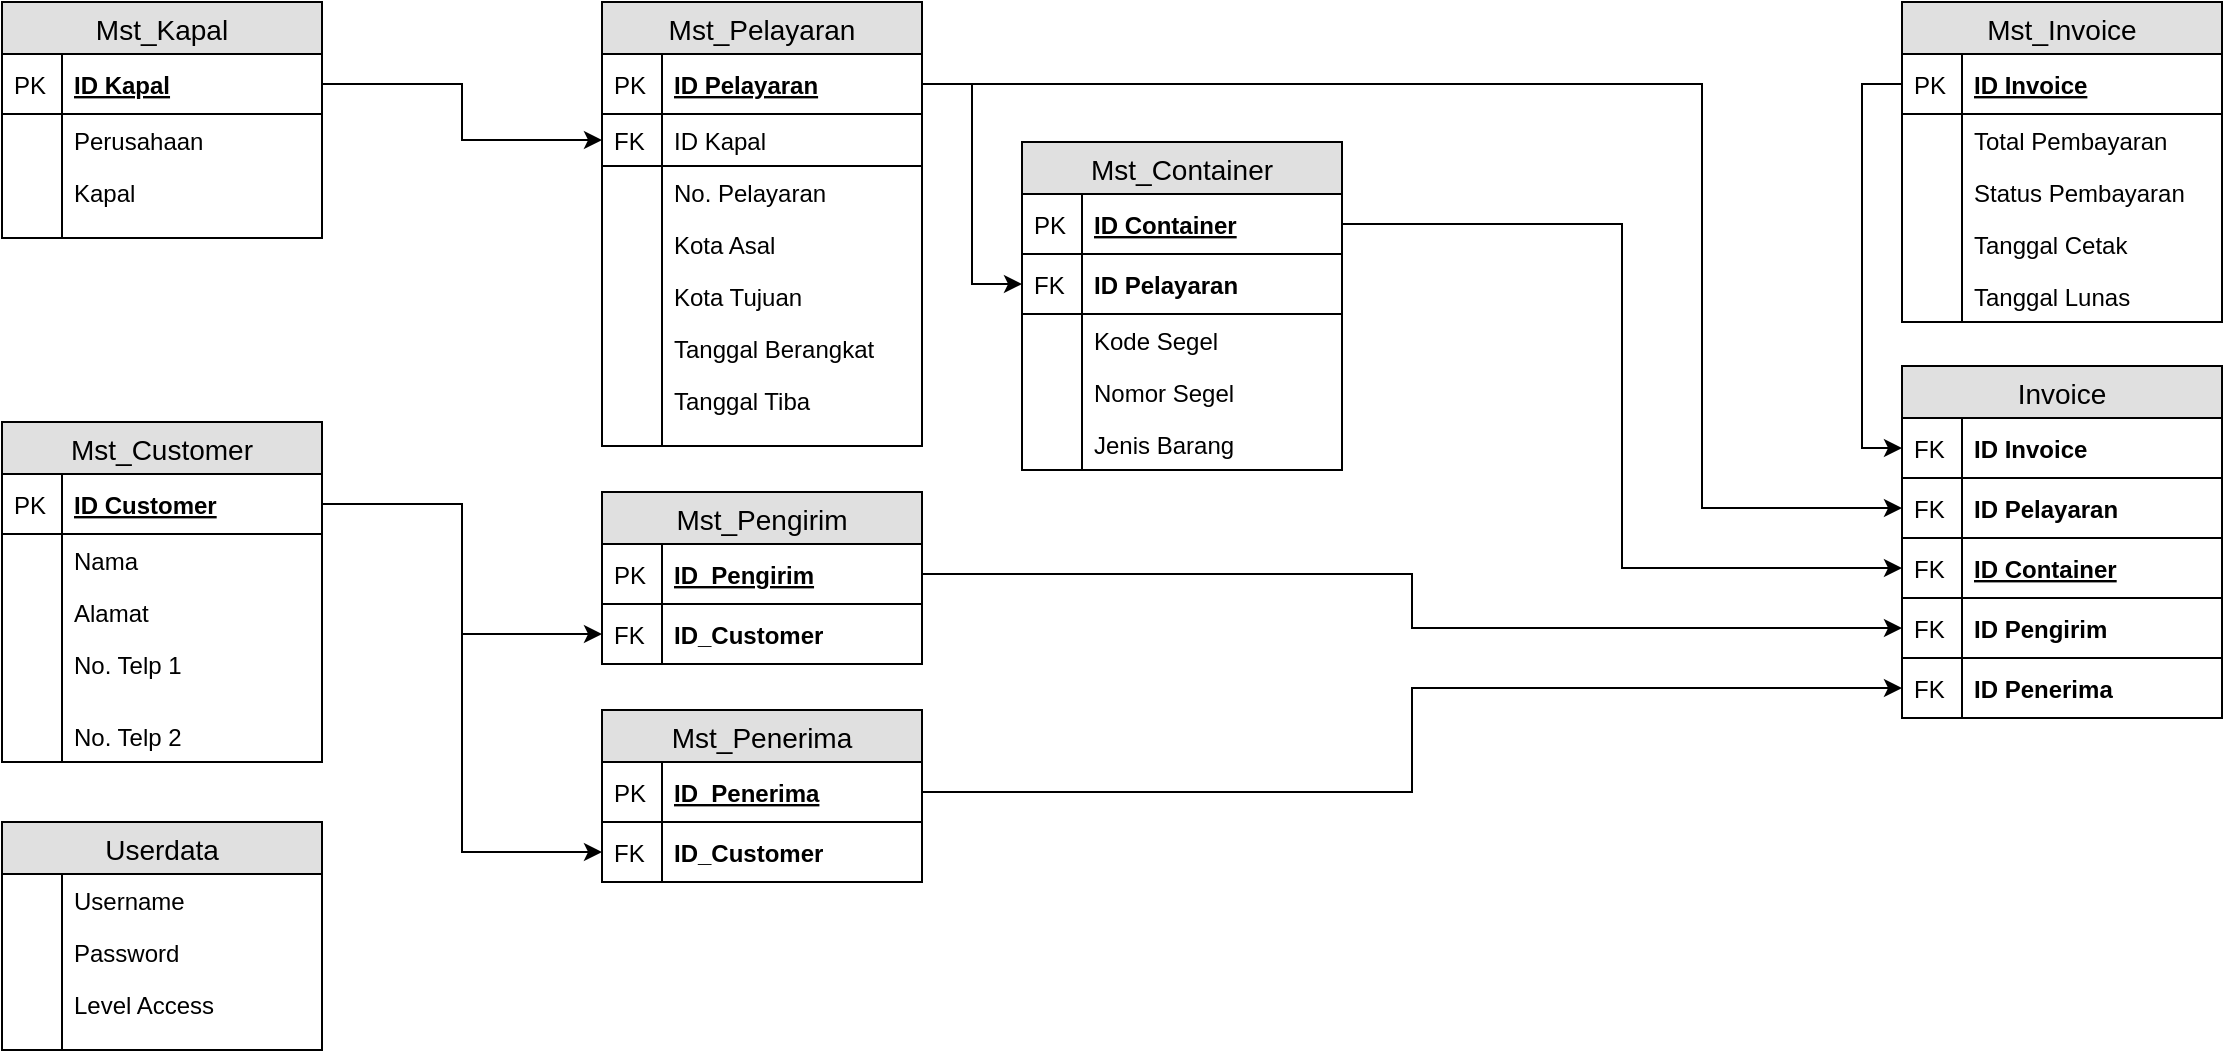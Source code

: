 <mxfile version="12.2.8" type="device" pages="2"><diagram id="IDwXAgTLV5yGZEiSCq6l" name="Diagram Relational (nama)"><mxGraphModel dx="922" dy="890" grid="1" gridSize="10" guides="1" tooltips="1" connect="1" arrows="1" fold="1" page="1" pageScale="1" pageWidth="1654" pageHeight="1169" math="0" shadow="0"><root><mxCell id="0"/><mxCell id="1" parent="0"/><mxCell id="fTR_hoN00f-f-0qfjZpU-16" value="Mst_Customer" style="swimlane;fontStyle=0;childLayout=stackLayout;horizontal=1;startSize=26;fillColor=#e0e0e0;horizontalStack=0;resizeParent=1;resizeParentMax=0;resizeLast=0;collapsible=1;marginBottom=0;swimlaneFillColor=#ffffff;align=center;fontSize=14;" parent="1" vertex="1"><mxGeometry x="290" y="350" width="160" height="170" as="geometry"/></mxCell><mxCell id="fTR_hoN00f-f-0qfjZpU-17" value="ID Customer" style="shape=partialRectangle;top=0;left=0;right=0;bottom=1;align=left;verticalAlign=middle;fillColor=none;spacingLeft=34;spacingRight=4;overflow=hidden;rotatable=0;points=[[0,0.5],[1,0.5]];portConstraint=eastwest;dropTarget=0;fontStyle=5;fontSize=12;" parent="fTR_hoN00f-f-0qfjZpU-16" vertex="1"><mxGeometry y="26" width="160" height="30" as="geometry"/></mxCell><mxCell id="fTR_hoN00f-f-0qfjZpU-18" value="PK" style="shape=partialRectangle;top=0;left=0;bottom=0;fillColor=none;align=left;verticalAlign=middle;spacingLeft=4;spacingRight=4;overflow=hidden;rotatable=0;points=[];portConstraint=eastwest;part=1;fontSize=12;" parent="fTR_hoN00f-f-0qfjZpU-17" vertex="1" connectable="0"><mxGeometry width="30" height="30" as="geometry"/></mxCell><mxCell id="fTR_hoN00f-f-0qfjZpU-21" value="Nama" style="shape=partialRectangle;top=0;left=0;right=0;bottom=0;align=left;verticalAlign=top;fillColor=none;spacingLeft=34;spacingRight=4;overflow=hidden;rotatable=0;points=[[0,0.5],[1,0.5]];portConstraint=eastwest;dropTarget=0;fontSize=12;" parent="fTR_hoN00f-f-0qfjZpU-16" vertex="1"><mxGeometry y="56" width="160" height="26" as="geometry"/></mxCell><mxCell id="fTR_hoN00f-f-0qfjZpU-22" value="" style="shape=partialRectangle;top=0;left=0;bottom=0;fillColor=none;align=left;verticalAlign=top;spacingLeft=4;spacingRight=4;overflow=hidden;rotatable=0;points=[];portConstraint=eastwest;part=1;fontSize=12;" parent="fTR_hoN00f-f-0qfjZpU-21" vertex="1" connectable="0"><mxGeometry width="30" height="26" as="geometry"/></mxCell><mxCell id="fTR_hoN00f-f-0qfjZpU-29" value="Alamat" style="shape=partialRectangle;top=0;left=0;right=0;bottom=0;align=left;verticalAlign=top;fillColor=none;spacingLeft=34;spacingRight=4;overflow=hidden;rotatable=0;points=[[0,0.5],[1,0.5]];portConstraint=eastwest;dropTarget=0;fontSize=12;" parent="fTR_hoN00f-f-0qfjZpU-16" vertex="1"><mxGeometry y="82" width="160" height="26" as="geometry"/></mxCell><mxCell id="fTR_hoN00f-f-0qfjZpU-30" value="" style="shape=partialRectangle;top=0;left=0;bottom=0;fillColor=none;align=left;verticalAlign=top;spacingLeft=4;spacingRight=4;overflow=hidden;rotatable=0;points=[];portConstraint=eastwest;part=1;fontSize=12;" parent="fTR_hoN00f-f-0qfjZpU-29" vertex="1" connectable="0"><mxGeometry width="30" height="26" as="geometry"/></mxCell><mxCell id="fTR_hoN00f-f-0qfjZpU-23" value="No. Telp 1" style="shape=partialRectangle;top=0;left=0;right=0;bottom=0;align=left;verticalAlign=top;fillColor=none;spacingLeft=34;spacingRight=4;overflow=hidden;rotatable=0;points=[[0,0.5],[1,0.5]];portConstraint=eastwest;dropTarget=0;fontSize=12;" parent="fTR_hoN00f-f-0qfjZpU-16" vertex="1"><mxGeometry y="108" width="160" height="26" as="geometry"/></mxCell><mxCell id="fTR_hoN00f-f-0qfjZpU-24" value="" style="shape=partialRectangle;top=0;left=0;bottom=0;fillColor=none;align=left;verticalAlign=top;spacingLeft=4;spacingRight=4;overflow=hidden;rotatable=0;points=[];portConstraint=eastwest;part=1;fontSize=12;" parent="fTR_hoN00f-f-0qfjZpU-23" vertex="1" connectable="0"><mxGeometry width="30" height="26" as="geometry"/></mxCell><mxCell id="fTR_hoN00f-f-0qfjZpU-25" value="" style="shape=partialRectangle;top=0;left=0;right=0;bottom=0;align=left;verticalAlign=top;fillColor=none;spacingLeft=34;spacingRight=4;overflow=hidden;rotatable=0;points=[[0,0.5],[1,0.5]];portConstraint=eastwest;dropTarget=0;fontSize=12;" parent="fTR_hoN00f-f-0qfjZpU-16" vertex="1"><mxGeometry y="134" width="160" height="10" as="geometry"/></mxCell><mxCell id="fTR_hoN00f-f-0qfjZpU-26" value="" style="shape=partialRectangle;top=0;left=0;bottom=0;fillColor=none;align=left;verticalAlign=top;spacingLeft=4;spacingRight=4;overflow=hidden;rotatable=0;points=[];portConstraint=eastwest;part=1;fontSize=12;" parent="fTR_hoN00f-f-0qfjZpU-25" vertex="1" connectable="0"><mxGeometry width="30" height="10" as="geometry"/></mxCell><mxCell id="fTR_hoN00f-f-0qfjZpU-81" value="No. Telp 2" style="shape=partialRectangle;top=0;left=0;right=0;bottom=0;align=left;verticalAlign=top;fillColor=none;spacingLeft=34;spacingRight=4;overflow=hidden;rotatable=0;points=[[0,0.5],[1,0.5]];portConstraint=eastwest;dropTarget=0;fontSize=12;" parent="fTR_hoN00f-f-0qfjZpU-16" vertex="1"><mxGeometry y="144" width="160" height="26" as="geometry"/></mxCell><mxCell id="fTR_hoN00f-f-0qfjZpU-82" value="" style="shape=partialRectangle;top=0;left=0;bottom=0;fillColor=none;align=left;verticalAlign=top;spacingLeft=4;spacingRight=4;overflow=hidden;rotatable=0;points=[];portConstraint=eastwest;part=1;fontSize=12;" parent="fTR_hoN00f-f-0qfjZpU-81" vertex="1" connectable="0"><mxGeometry width="30" height="26" as="geometry"/></mxCell><mxCell id="fTR_hoN00f-f-0qfjZpU-31" value="Mst_Kapal" style="swimlane;fontStyle=0;childLayout=stackLayout;horizontal=1;startSize=26;fillColor=#e0e0e0;horizontalStack=0;resizeParent=1;resizeParentMax=0;resizeLast=0;collapsible=1;marginBottom=0;swimlaneFillColor=#ffffff;align=center;fontSize=14;" parent="1" vertex="1"><mxGeometry x="290" y="140" width="160" height="118" as="geometry"/></mxCell><mxCell id="fTR_hoN00f-f-0qfjZpU-32" value="ID Kapal" style="shape=partialRectangle;top=0;left=0;right=0;bottom=1;align=left;verticalAlign=middle;fillColor=none;spacingLeft=34;spacingRight=4;overflow=hidden;rotatable=0;points=[[0,0.5],[1,0.5]];portConstraint=eastwest;dropTarget=0;fontStyle=5;fontSize=12;" parent="fTR_hoN00f-f-0qfjZpU-31" vertex="1"><mxGeometry y="26" width="160" height="30" as="geometry"/></mxCell><mxCell id="fTR_hoN00f-f-0qfjZpU-33" value="PK" style="shape=partialRectangle;top=0;left=0;bottom=0;fillColor=none;align=left;verticalAlign=middle;spacingLeft=4;spacingRight=4;overflow=hidden;rotatable=0;points=[];portConstraint=eastwest;part=1;fontSize=12;" parent="fTR_hoN00f-f-0qfjZpU-32" vertex="1" connectable="0"><mxGeometry width="30" height="30" as="geometry"/></mxCell><mxCell id="fTR_hoN00f-f-0qfjZpU-34" value="Perusahaan" style="shape=partialRectangle;top=0;left=0;right=0;bottom=0;align=left;verticalAlign=top;fillColor=none;spacingLeft=34;spacingRight=4;overflow=hidden;rotatable=0;points=[[0,0.5],[1,0.5]];portConstraint=eastwest;dropTarget=0;fontSize=12;" parent="fTR_hoN00f-f-0qfjZpU-31" vertex="1"><mxGeometry y="56" width="160" height="26" as="geometry"/></mxCell><mxCell id="fTR_hoN00f-f-0qfjZpU-35" value="" style="shape=partialRectangle;top=0;left=0;bottom=0;fillColor=none;align=left;verticalAlign=top;spacingLeft=4;spacingRight=4;overflow=hidden;rotatable=0;points=[];portConstraint=eastwest;part=1;fontSize=12;" parent="fTR_hoN00f-f-0qfjZpU-34" vertex="1" connectable="0"><mxGeometry width="30" height="26" as="geometry"/></mxCell><mxCell id="fTR_hoN00f-f-0qfjZpU-36" value="Kapal" style="shape=partialRectangle;top=0;left=0;right=0;bottom=0;align=left;verticalAlign=top;fillColor=none;spacingLeft=34;spacingRight=4;overflow=hidden;rotatable=0;points=[[0,0.5],[1,0.5]];portConstraint=eastwest;dropTarget=0;fontSize=12;" parent="fTR_hoN00f-f-0qfjZpU-31" vertex="1"><mxGeometry y="82" width="160" height="26" as="geometry"/></mxCell><mxCell id="fTR_hoN00f-f-0qfjZpU-37" value="" style="shape=partialRectangle;top=0;left=0;bottom=0;fillColor=none;align=left;verticalAlign=top;spacingLeft=4;spacingRight=4;overflow=hidden;rotatable=0;points=[];portConstraint=eastwest;part=1;fontSize=12;" parent="fTR_hoN00f-f-0qfjZpU-36" vertex="1" connectable="0"><mxGeometry width="30" height="26" as="geometry"/></mxCell><mxCell id="fTR_hoN00f-f-0qfjZpU-40" value="" style="shape=partialRectangle;top=0;left=0;right=0;bottom=0;align=left;verticalAlign=top;fillColor=none;spacingLeft=34;spacingRight=4;overflow=hidden;rotatable=0;points=[[0,0.5],[1,0.5]];portConstraint=eastwest;dropTarget=0;fontSize=12;" parent="fTR_hoN00f-f-0qfjZpU-31" vertex="1"><mxGeometry y="108" width="160" height="10" as="geometry"/></mxCell><mxCell id="fTR_hoN00f-f-0qfjZpU-41" value="" style="shape=partialRectangle;top=0;left=0;bottom=0;fillColor=none;align=left;verticalAlign=top;spacingLeft=4;spacingRight=4;overflow=hidden;rotatable=0;points=[];portConstraint=eastwest;part=1;fontSize=12;" parent="fTR_hoN00f-f-0qfjZpU-40" vertex="1" connectable="0"><mxGeometry width="30" height="10" as="geometry"/></mxCell><mxCell id="fTR_hoN00f-f-0qfjZpU-42" value="Mst_Pelayaran" style="swimlane;fontStyle=0;childLayout=stackLayout;horizontal=1;startSize=26;fillColor=#e0e0e0;horizontalStack=0;resizeParent=1;resizeParentMax=0;resizeLast=0;collapsible=1;marginBottom=0;swimlaneFillColor=#ffffff;align=center;fontSize=14;" parent="1" vertex="1"><mxGeometry x="590" y="140" width="160" height="222" as="geometry"/></mxCell><mxCell id="fTR_hoN00f-f-0qfjZpU-43" value="ID Pelayaran" style="shape=partialRectangle;top=0;left=0;right=0;bottom=1;align=left;verticalAlign=middle;fillColor=none;spacingLeft=34;spacingRight=4;overflow=hidden;rotatable=0;points=[[0,0.5],[1,0.5]];portConstraint=eastwest;dropTarget=0;fontStyle=5;fontSize=12;" parent="fTR_hoN00f-f-0qfjZpU-42" vertex="1"><mxGeometry y="26" width="160" height="30" as="geometry"/></mxCell><mxCell id="fTR_hoN00f-f-0qfjZpU-44" value="PK" style="shape=partialRectangle;top=0;left=0;bottom=0;fillColor=none;align=left;verticalAlign=middle;spacingLeft=4;spacingRight=4;overflow=hidden;rotatable=0;points=[];portConstraint=eastwest;part=1;fontSize=12;" parent="fTR_hoN00f-f-0qfjZpU-43" vertex="1" connectable="0"><mxGeometry width="30" height="30" as="geometry"/></mxCell><mxCell id="fTR_hoN00f-f-0qfjZpU-53" value="ID Kapal" style="shape=partialRectangle;top=0;left=0;right=0;bottom=1;align=left;verticalAlign=top;fillColor=none;spacingLeft=34;spacingRight=4;overflow=hidden;rotatable=0;points=[[0,0.5],[1,0.5]];portConstraint=eastwest;dropTarget=0;fontSize=12;" parent="fTR_hoN00f-f-0qfjZpU-42" vertex="1"><mxGeometry y="56" width="160" height="26" as="geometry"/></mxCell><mxCell id="fTR_hoN00f-f-0qfjZpU-54" value="FK" style="shape=partialRectangle;top=0;left=0;bottom=0;fillColor=none;align=left;verticalAlign=top;spacingLeft=4;spacingRight=4;overflow=hidden;rotatable=0;points=[];portConstraint=eastwest;part=1;fontSize=12;" parent="fTR_hoN00f-f-0qfjZpU-53" vertex="1" connectable="0"><mxGeometry width="30" height="26" as="geometry"/></mxCell><mxCell id="fTR_hoN00f-f-0qfjZpU-63" value="No. Pelayaran" style="shape=partialRectangle;top=0;left=0;right=0;bottom=0;align=left;verticalAlign=top;fillColor=none;spacingLeft=34;spacingRight=4;overflow=hidden;rotatable=0;points=[[0,0.5],[1,0.5]];portConstraint=eastwest;dropTarget=0;fontSize=12;" parent="fTR_hoN00f-f-0qfjZpU-42" vertex="1"><mxGeometry y="82" width="160" height="26" as="geometry"/></mxCell><mxCell id="fTR_hoN00f-f-0qfjZpU-64" value="" style="shape=partialRectangle;top=0;left=0;bottom=0;fillColor=none;align=left;verticalAlign=top;spacingLeft=4;spacingRight=4;overflow=hidden;rotatable=0;points=[];portConstraint=eastwest;part=1;fontSize=12;" parent="fTR_hoN00f-f-0qfjZpU-63" vertex="1" connectable="0"><mxGeometry width="30" height="26" as="geometry"/></mxCell><mxCell id="fTR_hoN00f-f-0qfjZpU-45" value="Kota Asal" style="shape=partialRectangle;top=0;left=0;right=0;bottom=0;align=left;verticalAlign=top;fillColor=none;spacingLeft=34;spacingRight=4;overflow=hidden;rotatable=0;points=[[0,0.5],[1,0.5]];portConstraint=eastwest;dropTarget=0;fontSize=12;" parent="fTR_hoN00f-f-0qfjZpU-42" vertex="1"><mxGeometry y="108" width="160" height="26" as="geometry"/></mxCell><mxCell id="fTR_hoN00f-f-0qfjZpU-46" value="" style="shape=partialRectangle;top=0;left=0;bottom=0;fillColor=none;align=left;verticalAlign=top;spacingLeft=4;spacingRight=4;overflow=hidden;rotatable=0;points=[];portConstraint=eastwest;part=1;fontSize=12;" parent="fTR_hoN00f-f-0qfjZpU-45" vertex="1" connectable="0"><mxGeometry width="30" height="26" as="geometry"/></mxCell><mxCell id="fTR_hoN00f-f-0qfjZpU-47" value="Kota Tujuan" style="shape=partialRectangle;top=0;left=0;right=0;bottom=0;align=left;verticalAlign=top;fillColor=none;spacingLeft=34;spacingRight=4;overflow=hidden;rotatable=0;points=[[0,0.5],[1,0.5]];portConstraint=eastwest;dropTarget=0;fontSize=12;" parent="fTR_hoN00f-f-0qfjZpU-42" vertex="1"><mxGeometry y="134" width="160" height="26" as="geometry"/></mxCell><mxCell id="fTR_hoN00f-f-0qfjZpU-48" value="" style="shape=partialRectangle;top=0;left=0;bottom=0;fillColor=none;align=left;verticalAlign=top;spacingLeft=4;spacingRight=4;overflow=hidden;rotatable=0;points=[];portConstraint=eastwest;part=1;fontSize=12;" parent="fTR_hoN00f-f-0qfjZpU-47" vertex="1" connectable="0"><mxGeometry width="30" height="26" as="geometry"/></mxCell><mxCell id="fTR_hoN00f-f-0qfjZpU-49" value="Tanggal Berangkat" style="shape=partialRectangle;top=0;left=0;right=0;bottom=0;align=left;verticalAlign=top;fillColor=none;spacingLeft=34;spacingRight=4;overflow=hidden;rotatable=0;points=[[0,0.5],[1,0.5]];portConstraint=eastwest;dropTarget=0;fontSize=12;" parent="fTR_hoN00f-f-0qfjZpU-42" vertex="1"><mxGeometry y="160" width="160" height="26" as="geometry"/></mxCell><mxCell id="fTR_hoN00f-f-0qfjZpU-50" value="" style="shape=partialRectangle;top=0;left=0;bottom=0;fillColor=none;align=left;verticalAlign=top;spacingLeft=4;spacingRight=4;overflow=hidden;rotatable=0;points=[];portConstraint=eastwest;part=1;fontSize=12;" parent="fTR_hoN00f-f-0qfjZpU-49" vertex="1" connectable="0"><mxGeometry width="30" height="26" as="geometry"/></mxCell><mxCell id="fTR_hoN00f-f-0qfjZpU-59" value="Tanggal Tiba" style="shape=partialRectangle;top=0;left=0;right=0;bottom=0;align=left;verticalAlign=top;fillColor=none;spacingLeft=34;spacingRight=4;overflow=hidden;rotatable=0;points=[[0,0.5],[1,0.5]];portConstraint=eastwest;dropTarget=0;fontSize=12;" parent="fTR_hoN00f-f-0qfjZpU-42" vertex="1"><mxGeometry y="186" width="160" height="26" as="geometry"/></mxCell><mxCell id="fTR_hoN00f-f-0qfjZpU-60" value="" style="shape=partialRectangle;top=0;left=0;bottom=0;fillColor=none;align=left;verticalAlign=top;spacingLeft=4;spacingRight=4;overflow=hidden;rotatable=0;points=[];portConstraint=eastwest;part=1;fontSize=12;" parent="fTR_hoN00f-f-0qfjZpU-59" vertex="1" connectable="0"><mxGeometry width="30" height="26" as="geometry"/></mxCell><mxCell id="fTR_hoN00f-f-0qfjZpU-51" value="" style="shape=partialRectangle;top=0;left=0;right=0;bottom=0;align=left;verticalAlign=top;fillColor=none;spacingLeft=34;spacingRight=4;overflow=hidden;rotatable=0;points=[[0,0.5],[1,0.5]];portConstraint=eastwest;dropTarget=0;fontSize=12;" parent="fTR_hoN00f-f-0qfjZpU-42" vertex="1"><mxGeometry y="212" width="160" height="10" as="geometry"/></mxCell><mxCell id="fTR_hoN00f-f-0qfjZpU-52" value="" style="shape=partialRectangle;top=0;left=0;bottom=0;fillColor=none;align=left;verticalAlign=top;spacingLeft=4;spacingRight=4;overflow=hidden;rotatable=0;points=[];portConstraint=eastwest;part=1;fontSize=12;" parent="fTR_hoN00f-f-0qfjZpU-51" vertex="1" connectable="0"><mxGeometry width="30" height="10" as="geometry"/></mxCell><mxCell id="fTR_hoN00f-f-0qfjZpU-61" style="edgeStyle=orthogonalEdgeStyle;rounded=0;orthogonalLoop=1;jettySize=auto;html=1;entryX=0;entryY=0.5;entryDx=0;entryDy=0;" parent="1" source="fTR_hoN00f-f-0qfjZpU-32" target="fTR_hoN00f-f-0qfjZpU-53" edge="1"><mxGeometry relative="1" as="geometry"/></mxCell><mxCell id="fTR_hoN00f-f-0qfjZpU-83" value="Mst_Invoice" style="swimlane;fontStyle=0;childLayout=stackLayout;horizontal=1;startSize=26;fillColor=#e0e0e0;horizontalStack=0;resizeParent=1;resizeParentMax=0;resizeLast=0;collapsible=1;marginBottom=0;swimlaneFillColor=#ffffff;align=center;fontSize=14;" parent="1" vertex="1"><mxGeometry x="1240" y="140" width="160" height="160" as="geometry"/></mxCell><mxCell id="fTR_hoN00f-f-0qfjZpU-84" value="ID Invoice" style="shape=partialRectangle;top=0;left=0;right=0;bottom=1;align=left;verticalAlign=middle;fillColor=none;spacingLeft=34;spacingRight=4;overflow=hidden;rotatable=0;points=[[0,0.5],[1,0.5]];portConstraint=eastwest;dropTarget=0;fontStyle=5;fontSize=12;" parent="fTR_hoN00f-f-0qfjZpU-83" vertex="1"><mxGeometry y="26" width="160" height="30" as="geometry"/></mxCell><mxCell id="fTR_hoN00f-f-0qfjZpU-85" value="PK" style="shape=partialRectangle;top=0;left=0;bottom=0;fillColor=none;align=left;verticalAlign=middle;spacingLeft=4;spacingRight=4;overflow=hidden;rotatable=0;points=[];portConstraint=eastwest;part=1;fontSize=12;" parent="fTR_hoN00f-f-0qfjZpU-84" vertex="1" connectable="0"><mxGeometry width="30" height="30" as="geometry"/></mxCell><mxCell id="fTR_hoN00f-f-0qfjZpU-86" value="Total Pembayaran" style="shape=partialRectangle;top=0;left=0;right=0;bottom=0;align=left;verticalAlign=top;fillColor=none;spacingLeft=34;spacingRight=4;overflow=hidden;rotatable=0;points=[[0,0.5],[1,0.5]];portConstraint=eastwest;dropTarget=0;fontSize=12;" parent="fTR_hoN00f-f-0qfjZpU-83" vertex="1"><mxGeometry y="56" width="160" height="26" as="geometry"/></mxCell><mxCell id="fTR_hoN00f-f-0qfjZpU-87" value="" style="shape=partialRectangle;top=0;left=0;bottom=0;fillColor=none;align=left;verticalAlign=top;spacingLeft=4;spacingRight=4;overflow=hidden;rotatable=0;points=[];portConstraint=eastwest;part=1;fontSize=12;" parent="fTR_hoN00f-f-0qfjZpU-86" vertex="1" connectable="0"><mxGeometry width="30" height="26" as="geometry"/></mxCell><mxCell id="fTR_hoN00f-f-0qfjZpU-88" value="Status Pembayaran" style="shape=partialRectangle;top=0;left=0;right=0;bottom=0;align=left;verticalAlign=top;fillColor=none;spacingLeft=34;spacingRight=4;overflow=hidden;rotatable=0;points=[[0,0.5],[1,0.5]];portConstraint=eastwest;dropTarget=0;fontSize=12;" parent="fTR_hoN00f-f-0qfjZpU-83" vertex="1"><mxGeometry y="82" width="160" height="26" as="geometry"/></mxCell><mxCell id="fTR_hoN00f-f-0qfjZpU-89" value="" style="shape=partialRectangle;top=0;left=0;bottom=0;fillColor=none;align=left;verticalAlign=top;spacingLeft=4;spacingRight=4;overflow=hidden;rotatable=0;points=[];portConstraint=eastwest;part=1;fontSize=12;" parent="fTR_hoN00f-f-0qfjZpU-88" vertex="1" connectable="0"><mxGeometry width="30" height="26" as="geometry"/></mxCell><mxCell id="fTR_hoN00f-f-0qfjZpU-182" value="Tanggal Cetak" style="shape=partialRectangle;top=0;left=0;right=0;bottom=0;align=left;verticalAlign=top;fillColor=none;spacingLeft=34;spacingRight=4;overflow=hidden;rotatable=0;points=[[0,0.5],[1,0.5]];portConstraint=eastwest;dropTarget=0;fontSize=12;" parent="fTR_hoN00f-f-0qfjZpU-83" vertex="1"><mxGeometry y="108" width="160" height="26" as="geometry"/></mxCell><mxCell id="fTR_hoN00f-f-0qfjZpU-183" value="" style="shape=partialRectangle;top=0;left=0;bottom=0;fillColor=none;align=left;verticalAlign=top;spacingLeft=4;spacingRight=4;overflow=hidden;rotatable=0;points=[];portConstraint=eastwest;part=1;fontSize=12;" parent="fTR_hoN00f-f-0qfjZpU-182" vertex="1" connectable="0"><mxGeometry width="30" height="26" as="geometry"/></mxCell><mxCell id="fTR_hoN00f-f-0qfjZpU-184" value="Tanggal Lunas" style="shape=partialRectangle;top=0;left=0;right=0;bottom=0;align=left;verticalAlign=top;fillColor=none;spacingLeft=34;spacingRight=4;overflow=hidden;rotatable=0;points=[[0,0.5],[1,0.5]];portConstraint=eastwest;dropTarget=0;fontSize=12;" parent="fTR_hoN00f-f-0qfjZpU-83" vertex="1"><mxGeometry y="134" width="160" height="26" as="geometry"/></mxCell><mxCell id="fTR_hoN00f-f-0qfjZpU-185" value="" style="shape=partialRectangle;top=0;left=0;bottom=0;fillColor=none;align=left;verticalAlign=top;spacingLeft=4;spacingRight=4;overflow=hidden;rotatable=0;points=[];portConstraint=eastwest;part=1;fontSize=12;" parent="fTR_hoN00f-f-0qfjZpU-184" vertex="1" connectable="0"><mxGeometry width="30" height="26" as="geometry"/></mxCell><mxCell id="fTR_hoN00f-f-0qfjZpU-101" value="Invoice" style="swimlane;fontStyle=0;childLayout=stackLayout;horizontal=1;startSize=26;fillColor=#e0e0e0;horizontalStack=0;resizeParent=1;resizeParentMax=0;resizeLast=0;collapsible=1;marginBottom=0;swimlaneFillColor=#ffffff;align=center;fontSize=14;" parent="1" vertex="1"><mxGeometry x="1240" y="322" width="160" height="176" as="geometry"/></mxCell><mxCell id="fTR_hoN00f-f-0qfjZpU-102" value="ID Invoice" style="shape=partialRectangle;top=0;left=0;right=0;bottom=1;align=left;verticalAlign=middle;fillColor=none;spacingLeft=34;spacingRight=4;overflow=hidden;rotatable=0;points=[[0,0.5],[1,0.5]];portConstraint=eastwest;dropTarget=0;fontStyle=1;fontSize=12;" parent="fTR_hoN00f-f-0qfjZpU-101" vertex="1"><mxGeometry y="26" width="160" height="30" as="geometry"/></mxCell><mxCell id="fTR_hoN00f-f-0qfjZpU-103" value="FK" style="shape=partialRectangle;top=0;left=0;bottom=0;fillColor=none;align=left;verticalAlign=middle;spacingLeft=4;spacingRight=4;overflow=hidden;rotatable=0;points=[];portConstraint=eastwest;part=1;fontSize=12;" parent="fTR_hoN00f-f-0qfjZpU-102" vertex="1" connectable="0"><mxGeometry width="30" height="30" as="geometry"/></mxCell><mxCell id="fTR_hoN00f-f-0qfjZpU-116" value="ID Pelayaran" style="shape=partialRectangle;top=0;left=0;right=0;bottom=1;align=left;verticalAlign=middle;fillColor=none;spacingLeft=34;spacingRight=4;overflow=hidden;rotatable=0;points=[[0,0.5],[1,0.5]];portConstraint=eastwest;dropTarget=0;fontStyle=1;fontSize=12;" parent="fTR_hoN00f-f-0qfjZpU-101" vertex="1"><mxGeometry y="56" width="160" height="30" as="geometry"/></mxCell><mxCell id="fTR_hoN00f-f-0qfjZpU-117" value="FK" style="shape=partialRectangle;top=0;left=0;bottom=0;fillColor=none;align=left;verticalAlign=middle;spacingLeft=4;spacingRight=4;overflow=hidden;rotatable=0;points=[];portConstraint=eastwest;part=1;fontSize=12;" parent="fTR_hoN00f-f-0qfjZpU-116" vertex="1" connectable="0"><mxGeometry width="30" height="30" as="geometry"/></mxCell><mxCell id="fTR_hoN00f-f-0qfjZpU-169" value="ID Container" style="shape=partialRectangle;top=0;left=0;right=0;bottom=1;align=left;verticalAlign=middle;fillColor=none;spacingLeft=34;spacingRight=4;overflow=hidden;rotatable=0;points=[[0,0.5],[1,0.5]];portConstraint=eastwest;dropTarget=0;fontStyle=5;fontSize=12;" parent="fTR_hoN00f-f-0qfjZpU-101" vertex="1"><mxGeometry y="86" width="160" height="30" as="geometry"/></mxCell><mxCell id="fTR_hoN00f-f-0qfjZpU-170" value="FK" style="shape=partialRectangle;top=0;left=0;bottom=0;fillColor=none;align=left;verticalAlign=middle;spacingLeft=4;spacingRight=4;overflow=hidden;rotatable=0;points=[];portConstraint=eastwest;part=1;fontSize=12;" parent="fTR_hoN00f-f-0qfjZpU-169" vertex="1" connectable="0"><mxGeometry width="30" height="30" as="geometry"/></mxCell><mxCell id="fTR_hoN00f-f-0qfjZpU-118" value="ID Pengirim" style="shape=partialRectangle;top=0;left=0;right=0;bottom=1;align=left;verticalAlign=middle;fillColor=none;spacingLeft=34;spacingRight=4;overflow=hidden;rotatable=0;points=[[0,0.5],[1,0.5]];portConstraint=eastwest;dropTarget=0;fontStyle=1;fontSize=12;" parent="fTR_hoN00f-f-0qfjZpU-101" vertex="1"><mxGeometry y="116" width="160" height="30" as="geometry"/></mxCell><mxCell id="fTR_hoN00f-f-0qfjZpU-119" value="FK" style="shape=partialRectangle;top=0;left=0;bottom=0;fillColor=none;align=left;verticalAlign=middle;spacingLeft=4;spacingRight=4;overflow=hidden;rotatable=0;points=[];portConstraint=eastwest;part=1;fontSize=12;" parent="fTR_hoN00f-f-0qfjZpU-118" vertex="1" connectable="0"><mxGeometry width="30" height="30" as="geometry"/></mxCell><mxCell id="fTR_hoN00f-f-0qfjZpU-147" value="ID Penerima" style="shape=partialRectangle;top=0;left=0;right=0;bottom=1;align=left;verticalAlign=middle;fillColor=none;spacingLeft=34;spacingRight=4;overflow=hidden;rotatable=0;points=[[0,0.5],[1,0.5]];portConstraint=eastwest;dropTarget=0;fontStyle=1;fontSize=12;" parent="fTR_hoN00f-f-0qfjZpU-101" vertex="1"><mxGeometry y="146" width="160" height="30" as="geometry"/></mxCell><mxCell id="fTR_hoN00f-f-0qfjZpU-148" value="FK" style="shape=partialRectangle;top=0;left=0;bottom=0;fillColor=none;align=left;verticalAlign=middle;spacingLeft=4;spacingRight=4;overflow=hidden;rotatable=0;points=[];portConstraint=eastwest;part=1;fontSize=12;" parent="fTR_hoN00f-f-0qfjZpU-147" vertex="1" connectable="0"><mxGeometry width="30" height="30" as="geometry"/></mxCell><mxCell id="fTR_hoN00f-f-0qfjZpU-127" value="Mst_Pengirim" style="swimlane;fontStyle=0;childLayout=stackLayout;horizontal=1;startSize=26;fillColor=#e0e0e0;horizontalStack=0;resizeParent=1;resizeParentMax=0;resizeLast=0;collapsible=1;marginBottom=0;swimlaneFillColor=#ffffff;align=center;fontSize=14;" parent="1" vertex="1"><mxGeometry x="590" y="385" width="160" height="86" as="geometry"/></mxCell><mxCell id="fTR_hoN00f-f-0qfjZpU-128" value="ID_Pengirim" style="shape=partialRectangle;top=0;left=0;right=0;bottom=1;align=left;verticalAlign=middle;fillColor=none;spacingLeft=34;spacingRight=4;overflow=hidden;rotatable=0;points=[[0,0.5],[1,0.5]];portConstraint=eastwest;dropTarget=0;fontStyle=5;fontSize=12;" parent="fTR_hoN00f-f-0qfjZpU-127" vertex="1"><mxGeometry y="26" width="160" height="30" as="geometry"/></mxCell><mxCell id="fTR_hoN00f-f-0qfjZpU-129" value="PK" style="shape=partialRectangle;top=0;left=0;bottom=0;fillColor=none;align=left;verticalAlign=middle;spacingLeft=4;spacingRight=4;overflow=hidden;rotatable=0;points=[];portConstraint=eastwest;part=1;fontSize=12;" parent="fTR_hoN00f-f-0qfjZpU-128" vertex="1" connectable="0"><mxGeometry width="30" height="30" as="geometry"/></mxCell><mxCell id="fTR_hoN00f-f-0qfjZpU-138" value="ID_Customer" style="shape=partialRectangle;top=0;left=0;right=0;bottom=1;align=left;verticalAlign=middle;fillColor=none;spacingLeft=34;spacingRight=4;overflow=hidden;rotatable=0;points=[[0,0.5],[1,0.5]];portConstraint=eastwest;dropTarget=0;fontStyle=1;fontSize=12;" parent="fTR_hoN00f-f-0qfjZpU-127" vertex="1"><mxGeometry y="56" width="160" height="30" as="geometry"/></mxCell><mxCell id="fTR_hoN00f-f-0qfjZpU-139" value="FK" style="shape=partialRectangle;top=0;left=0;bottom=0;fillColor=none;align=left;verticalAlign=middle;spacingLeft=4;spacingRight=4;overflow=hidden;rotatable=0;points=[];portConstraint=eastwest;part=1;fontSize=12;" parent="fTR_hoN00f-f-0qfjZpU-138" vertex="1" connectable="0"><mxGeometry width="30" height="30" as="geometry"/></mxCell><mxCell id="fTR_hoN00f-f-0qfjZpU-140" value="Mst_Penerima" style="swimlane;fontStyle=0;childLayout=stackLayout;horizontal=1;startSize=26;fillColor=#e0e0e0;horizontalStack=0;resizeParent=1;resizeParentMax=0;resizeLast=0;collapsible=1;marginBottom=0;swimlaneFillColor=#ffffff;align=center;fontSize=14;" parent="1" vertex="1"><mxGeometry x="590" y="494" width="160" height="86" as="geometry"/></mxCell><mxCell id="fTR_hoN00f-f-0qfjZpU-141" value="ID_Penerima" style="shape=partialRectangle;top=0;left=0;right=0;bottom=1;align=left;verticalAlign=middle;fillColor=none;spacingLeft=34;spacingRight=4;overflow=hidden;rotatable=0;points=[[0,0.5],[1,0.5]];portConstraint=eastwest;dropTarget=0;fontStyle=5;fontSize=12;" parent="fTR_hoN00f-f-0qfjZpU-140" vertex="1"><mxGeometry y="26" width="160" height="30" as="geometry"/></mxCell><mxCell id="fTR_hoN00f-f-0qfjZpU-142" value="PK" style="shape=partialRectangle;top=0;left=0;bottom=0;fillColor=none;align=left;verticalAlign=middle;spacingLeft=4;spacingRight=4;overflow=hidden;rotatable=0;points=[];portConstraint=eastwest;part=1;fontSize=12;" parent="fTR_hoN00f-f-0qfjZpU-141" vertex="1" connectable="0"><mxGeometry width="30" height="30" as="geometry"/></mxCell><mxCell id="fTR_hoN00f-f-0qfjZpU-143" value="ID_Customer" style="shape=partialRectangle;top=0;left=0;right=0;bottom=1;align=left;verticalAlign=middle;fillColor=none;spacingLeft=34;spacingRight=4;overflow=hidden;rotatable=0;points=[[0,0.5],[1,0.5]];portConstraint=eastwest;dropTarget=0;fontStyle=1;fontSize=12;" parent="fTR_hoN00f-f-0qfjZpU-140" vertex="1"><mxGeometry y="56" width="160" height="30" as="geometry"/></mxCell><mxCell id="fTR_hoN00f-f-0qfjZpU-144" value="FK" style="shape=partialRectangle;top=0;left=0;bottom=0;fillColor=none;align=left;verticalAlign=middle;spacingLeft=4;spacingRight=4;overflow=hidden;rotatable=0;points=[];portConstraint=eastwest;part=1;fontSize=12;" parent="fTR_hoN00f-f-0qfjZpU-143" vertex="1" connectable="0"><mxGeometry width="30" height="30" as="geometry"/></mxCell><mxCell id="fTR_hoN00f-f-0qfjZpU-145" style="edgeStyle=orthogonalEdgeStyle;rounded=0;orthogonalLoop=1;jettySize=auto;html=1;entryX=0;entryY=0.5;entryDx=0;entryDy=0;" parent="1" source="fTR_hoN00f-f-0qfjZpU-17" target="fTR_hoN00f-f-0qfjZpU-138" edge="1"><mxGeometry relative="1" as="geometry"/></mxCell><mxCell id="fTR_hoN00f-f-0qfjZpU-146" style="edgeStyle=orthogonalEdgeStyle;rounded=0;orthogonalLoop=1;jettySize=auto;html=1;entryX=0;entryY=0.5;entryDx=0;entryDy=0;" parent="1" source="fTR_hoN00f-f-0qfjZpU-17" target="fTR_hoN00f-f-0qfjZpU-143" edge="1"><mxGeometry relative="1" as="geometry"><Array as="points"><mxPoint x="520" y="391"/><mxPoint x="520" y="565"/></Array></mxGeometry></mxCell><mxCell id="fTR_hoN00f-f-0qfjZpU-149" style="edgeStyle=orthogonalEdgeStyle;rounded=0;orthogonalLoop=1;jettySize=auto;html=1;entryX=0;entryY=0.5;entryDx=0;entryDy=0;" parent="1" source="fTR_hoN00f-f-0qfjZpU-128" target="fTR_hoN00f-f-0qfjZpU-118" edge="1"><mxGeometry relative="1" as="geometry"/></mxCell><mxCell id="fTR_hoN00f-f-0qfjZpU-150" style="edgeStyle=orthogonalEdgeStyle;rounded=0;orthogonalLoop=1;jettySize=auto;html=1;entryX=0;entryY=0.5;entryDx=0;entryDy=0;" parent="1" source="fTR_hoN00f-f-0qfjZpU-141" target="fTR_hoN00f-f-0qfjZpU-147" edge="1"><mxGeometry relative="1" as="geometry"/></mxCell><mxCell id="fTR_hoN00f-f-0qfjZpU-154" value="Mst_Container" style="swimlane;fontStyle=0;childLayout=stackLayout;horizontal=1;startSize=26;fillColor=#e0e0e0;horizontalStack=0;resizeParent=1;resizeParentMax=0;resizeLast=0;collapsible=1;marginBottom=0;swimlaneFillColor=#ffffff;align=center;fontSize=14;" parent="1" vertex="1"><mxGeometry x="800" y="210" width="160" height="164" as="geometry"/></mxCell><mxCell id="fTR_hoN00f-f-0qfjZpU-155" value="ID Container" style="shape=partialRectangle;top=0;left=0;right=0;bottom=1;align=left;verticalAlign=middle;fillColor=none;spacingLeft=34;spacingRight=4;overflow=hidden;rotatable=0;points=[[0,0.5],[1,0.5]];portConstraint=eastwest;dropTarget=0;fontStyle=5;fontSize=12;" parent="fTR_hoN00f-f-0qfjZpU-154" vertex="1"><mxGeometry y="26" width="160" height="30" as="geometry"/></mxCell><mxCell id="fTR_hoN00f-f-0qfjZpU-156" value="PK" style="shape=partialRectangle;top=0;left=0;bottom=0;fillColor=none;align=left;verticalAlign=middle;spacingLeft=4;spacingRight=4;overflow=hidden;rotatable=0;points=[];portConstraint=eastwest;part=1;fontSize=12;" parent="fTR_hoN00f-f-0qfjZpU-155" vertex="1" connectable="0"><mxGeometry width="30" height="30" as="geometry"/></mxCell><mxCell id="fTR_hoN00f-f-0qfjZpU-165" value="ID Pelayaran" style="shape=partialRectangle;top=0;left=0;right=0;bottom=1;align=left;verticalAlign=middle;fillColor=none;spacingLeft=34;spacingRight=4;overflow=hidden;rotatable=0;points=[[0,0.5],[1,0.5]];portConstraint=eastwest;dropTarget=0;fontStyle=1;fontSize=12;" parent="fTR_hoN00f-f-0qfjZpU-154" vertex="1"><mxGeometry y="56" width="160" height="30" as="geometry"/></mxCell><mxCell id="fTR_hoN00f-f-0qfjZpU-166" value="FK" style="shape=partialRectangle;top=0;left=0;bottom=0;fillColor=none;align=left;verticalAlign=middle;spacingLeft=4;spacingRight=4;overflow=hidden;rotatable=0;points=[];portConstraint=eastwest;part=1;fontSize=12;" parent="fTR_hoN00f-f-0qfjZpU-165" vertex="1" connectable="0"><mxGeometry width="30" height="30" as="geometry"/></mxCell><mxCell id="fTR_hoN00f-f-0qfjZpU-157" value="Kode Segel" style="shape=partialRectangle;top=0;left=0;right=0;bottom=0;align=left;verticalAlign=top;fillColor=none;spacingLeft=34;spacingRight=4;overflow=hidden;rotatable=0;points=[[0,0.5],[1,0.5]];portConstraint=eastwest;dropTarget=0;fontSize=12;" parent="fTR_hoN00f-f-0qfjZpU-154" vertex="1"><mxGeometry y="86" width="160" height="26" as="geometry"/></mxCell><mxCell id="fTR_hoN00f-f-0qfjZpU-158" value="" style="shape=partialRectangle;top=0;left=0;bottom=0;fillColor=none;align=left;verticalAlign=top;spacingLeft=4;spacingRight=4;overflow=hidden;rotatable=0;points=[];portConstraint=eastwest;part=1;fontSize=12;" parent="fTR_hoN00f-f-0qfjZpU-157" vertex="1" connectable="0"><mxGeometry width="30" height="26" as="geometry"/></mxCell><mxCell id="fTR_hoN00f-f-0qfjZpU-159" value="Nomor Segel" style="shape=partialRectangle;top=0;left=0;right=0;bottom=0;align=left;verticalAlign=top;fillColor=none;spacingLeft=34;spacingRight=4;overflow=hidden;rotatable=0;points=[[0,0.5],[1,0.5]];portConstraint=eastwest;dropTarget=0;fontSize=12;" parent="fTR_hoN00f-f-0qfjZpU-154" vertex="1"><mxGeometry y="112" width="160" height="26" as="geometry"/></mxCell><mxCell id="fTR_hoN00f-f-0qfjZpU-160" value="" style="shape=partialRectangle;top=0;left=0;bottom=0;fillColor=none;align=left;verticalAlign=top;spacingLeft=4;spacingRight=4;overflow=hidden;rotatable=0;points=[];portConstraint=eastwest;part=1;fontSize=12;" parent="fTR_hoN00f-f-0qfjZpU-159" vertex="1" connectable="0"><mxGeometry width="30" height="26" as="geometry"/></mxCell><mxCell id="fTR_hoN00f-f-0qfjZpU-161" value="Jenis Barang" style="shape=partialRectangle;top=0;left=0;right=0;bottom=0;align=left;verticalAlign=top;fillColor=none;spacingLeft=34;spacingRight=4;overflow=hidden;rotatable=0;points=[[0,0.5],[1,0.5]];portConstraint=eastwest;dropTarget=0;fontSize=12;" parent="fTR_hoN00f-f-0qfjZpU-154" vertex="1"><mxGeometry y="138" width="160" height="26" as="geometry"/></mxCell><mxCell id="fTR_hoN00f-f-0qfjZpU-162" value="" style="shape=partialRectangle;top=0;left=0;bottom=0;fillColor=none;align=left;verticalAlign=top;spacingLeft=4;spacingRight=4;overflow=hidden;rotatable=0;points=[];portConstraint=eastwest;part=1;fontSize=12;" parent="fTR_hoN00f-f-0qfjZpU-161" vertex="1" connectable="0"><mxGeometry width="30" height="26" as="geometry"/></mxCell><mxCell id="fTR_hoN00f-f-0qfjZpU-168" style="edgeStyle=orthogonalEdgeStyle;rounded=0;orthogonalLoop=1;jettySize=auto;html=1;entryX=0;entryY=0.5;entryDx=0;entryDy=0;" parent="1" source="fTR_hoN00f-f-0qfjZpU-43" target="fTR_hoN00f-f-0qfjZpU-165" edge="1"><mxGeometry relative="1" as="geometry"><Array as="points"><mxPoint x="775" y="181"/><mxPoint x="775" y="281"/></Array></mxGeometry></mxCell><mxCell id="fTR_hoN00f-f-0qfjZpU-171" style="edgeStyle=orthogonalEdgeStyle;rounded=0;orthogonalLoop=1;jettySize=auto;html=1;entryX=0;entryY=0.5;entryDx=0;entryDy=0;" parent="1" source="fTR_hoN00f-f-0qfjZpU-155" target="fTR_hoN00f-f-0qfjZpU-169" edge="1"><mxGeometry relative="1" as="geometry"/></mxCell><mxCell id="fTR_hoN00f-f-0qfjZpU-179" style="edgeStyle=orthogonalEdgeStyle;rounded=0;orthogonalLoop=1;jettySize=auto;html=1;entryX=0;entryY=0.5;entryDx=0;entryDy=0;" parent="1" source="fTR_hoN00f-f-0qfjZpU-84" target="fTR_hoN00f-f-0qfjZpU-102" edge="1"><mxGeometry relative="1" as="geometry"/></mxCell><mxCell id="fTR_hoN00f-f-0qfjZpU-186" style="edgeStyle=orthogonalEdgeStyle;rounded=0;orthogonalLoop=1;jettySize=auto;html=1;entryX=0;entryY=0.5;entryDx=0;entryDy=0;" parent="1" source="fTR_hoN00f-f-0qfjZpU-43" target="fTR_hoN00f-f-0qfjZpU-116" edge="1"><mxGeometry relative="1" as="geometry"><Array as="points"><mxPoint x="1140" y="181"/><mxPoint x="1140" y="393"/></Array></mxGeometry></mxCell><mxCell id="ZQsZVCEYT4KJqze6ZKK6-1" value="Userdata" style="swimlane;fontStyle=0;childLayout=stackLayout;horizontal=1;startSize=26;fillColor=#e0e0e0;horizontalStack=0;resizeParent=1;resizeParentMax=0;resizeLast=0;collapsible=1;marginBottom=0;swimlaneFillColor=#ffffff;align=center;fontSize=14;" parent="1" vertex="1"><mxGeometry x="290" y="550" width="160" height="114" as="geometry"/></mxCell><mxCell id="ZQsZVCEYT4KJqze6ZKK6-4" value="Username" style="shape=partialRectangle;top=0;left=0;right=0;bottom=0;align=left;verticalAlign=top;fillColor=none;spacingLeft=34;spacingRight=4;overflow=hidden;rotatable=0;points=[[0,0.5],[1,0.5]];portConstraint=eastwest;dropTarget=0;fontSize=12;" parent="ZQsZVCEYT4KJqze6ZKK6-1" vertex="1"><mxGeometry y="26" width="160" height="26" as="geometry"/></mxCell><mxCell id="ZQsZVCEYT4KJqze6ZKK6-5" value="" style="shape=partialRectangle;top=0;left=0;bottom=0;fillColor=none;align=left;verticalAlign=top;spacingLeft=4;spacingRight=4;overflow=hidden;rotatable=0;points=[];portConstraint=eastwest;part=1;fontSize=12;" parent="ZQsZVCEYT4KJqze6ZKK6-4" vertex="1" connectable="0"><mxGeometry width="30" height="26" as="geometry"/></mxCell><mxCell id="ZQsZVCEYT4KJqze6ZKK6-6" value="Password" style="shape=partialRectangle;top=0;left=0;right=0;bottom=0;align=left;verticalAlign=top;fillColor=none;spacingLeft=34;spacingRight=4;overflow=hidden;rotatable=0;points=[[0,0.5],[1,0.5]];portConstraint=eastwest;dropTarget=0;fontSize=12;" parent="ZQsZVCEYT4KJqze6ZKK6-1" vertex="1"><mxGeometry y="52" width="160" height="26" as="geometry"/></mxCell><mxCell id="ZQsZVCEYT4KJqze6ZKK6-7" value="" style="shape=partialRectangle;top=0;left=0;bottom=0;fillColor=none;align=left;verticalAlign=top;spacingLeft=4;spacingRight=4;overflow=hidden;rotatable=0;points=[];portConstraint=eastwest;part=1;fontSize=12;" parent="ZQsZVCEYT4KJqze6ZKK6-6" vertex="1" connectable="0"><mxGeometry width="30" height="26" as="geometry"/></mxCell><mxCell id="ZQsZVCEYT4KJqze6ZKK6-8" value="Level Access" style="shape=partialRectangle;top=0;left=0;right=0;bottom=0;align=left;verticalAlign=top;fillColor=none;spacingLeft=34;spacingRight=4;overflow=hidden;rotatable=0;points=[[0,0.5],[1,0.5]];portConstraint=eastwest;dropTarget=0;fontSize=12;" parent="ZQsZVCEYT4KJqze6ZKK6-1" vertex="1"><mxGeometry y="78" width="160" height="26" as="geometry"/></mxCell><mxCell id="ZQsZVCEYT4KJqze6ZKK6-9" value="" style="shape=partialRectangle;top=0;left=0;bottom=0;fillColor=none;align=left;verticalAlign=top;spacingLeft=4;spacingRight=4;overflow=hidden;rotatable=0;points=[];portConstraint=eastwest;part=1;fontSize=12;" parent="ZQsZVCEYT4KJqze6ZKK6-8" vertex="1" connectable="0"><mxGeometry width="30" height="26" as="geometry"/></mxCell><mxCell id="ZQsZVCEYT4KJqze6ZKK6-10" value="" style="shape=partialRectangle;top=0;left=0;right=0;bottom=0;align=left;verticalAlign=top;fillColor=none;spacingLeft=34;spacingRight=4;overflow=hidden;rotatable=0;points=[[0,0.5],[1,0.5]];portConstraint=eastwest;dropTarget=0;fontSize=12;" parent="ZQsZVCEYT4KJqze6ZKK6-1" vertex="1"><mxGeometry y="104" width="160" height="10" as="geometry"/></mxCell><mxCell id="ZQsZVCEYT4KJqze6ZKK6-11" value="" style="shape=partialRectangle;top=0;left=0;bottom=0;fillColor=none;align=left;verticalAlign=top;spacingLeft=4;spacingRight=4;overflow=hidden;rotatable=0;points=[];portConstraint=eastwest;part=1;fontSize=12;" parent="ZQsZVCEYT4KJqze6ZKK6-10" vertex="1" connectable="0"><mxGeometry width="30" height="10" as="geometry"/></mxCell></root></mxGraphModel></diagram><diagram id="CwJMtjegnrz7yqgr8guN" name="Tipe Data"><mxGraphModel dx="922" dy="890" grid="1" gridSize="10" guides="1" tooltips="1" connect="1" arrows="1" fold="1" page="1" pageScale="1" pageWidth="1654" pageHeight="1169" math="0" shadow="0"><root><mxCell id="3E5-u9ZtA6KvOTfkORTf-0"/><mxCell id="3E5-u9ZtA6KvOTfkORTf-1" parent="3E5-u9ZtA6KvOTfkORTf-0"/><mxCell id="fA-IS3KUX_DpOdQ-mmjk-0" value="Mst_Customer" style="swimlane;fontStyle=0;childLayout=stackLayout;horizontal=1;startSize=26;fillColor=#e0e0e0;horizontalStack=0;resizeParent=1;resizeParentMax=0;resizeLast=0;collapsible=1;marginBottom=0;swimlaneFillColor=#ffffff;align=center;fontSize=14;" vertex="1" parent="3E5-u9ZtA6KvOTfkORTf-1"><mxGeometry x="290" y="350" width="160" height="170" as="geometry"/></mxCell><mxCell id="fA-IS3KUX_DpOdQ-mmjk-1" value="ID Customer" style="shape=partialRectangle;top=0;left=0;right=0;bottom=1;align=left;verticalAlign=middle;fillColor=none;spacingLeft=34;spacingRight=4;overflow=hidden;rotatable=0;points=[[0,0.5],[1,0.5]];portConstraint=eastwest;dropTarget=0;fontStyle=5;fontSize=12;" vertex="1" parent="fA-IS3KUX_DpOdQ-mmjk-0"><mxGeometry y="26" width="160" height="30" as="geometry"/></mxCell><mxCell id="fA-IS3KUX_DpOdQ-mmjk-2" value="PK" style="shape=partialRectangle;top=0;left=0;bottom=0;fillColor=none;align=left;verticalAlign=middle;spacingLeft=4;spacingRight=4;overflow=hidden;rotatable=0;points=[];portConstraint=eastwest;part=1;fontSize=12;" vertex="1" connectable="0" parent="fA-IS3KUX_DpOdQ-mmjk-1"><mxGeometry width="30" height="30" as="geometry"/></mxCell><mxCell id="fA-IS3KUX_DpOdQ-mmjk-3" value="Nama" style="shape=partialRectangle;top=0;left=0;right=0;bottom=0;align=left;verticalAlign=top;fillColor=none;spacingLeft=34;spacingRight=4;overflow=hidden;rotatable=0;points=[[0,0.5],[1,0.5]];portConstraint=eastwest;dropTarget=0;fontSize=12;" vertex="1" parent="fA-IS3KUX_DpOdQ-mmjk-0"><mxGeometry y="56" width="160" height="26" as="geometry"/></mxCell><mxCell id="fA-IS3KUX_DpOdQ-mmjk-4" value="" style="shape=partialRectangle;top=0;left=0;bottom=0;fillColor=none;align=left;verticalAlign=top;spacingLeft=4;spacingRight=4;overflow=hidden;rotatable=0;points=[];portConstraint=eastwest;part=1;fontSize=12;" vertex="1" connectable="0" parent="fA-IS3KUX_DpOdQ-mmjk-3"><mxGeometry width="30" height="26" as="geometry"/></mxCell><mxCell id="fA-IS3KUX_DpOdQ-mmjk-5" value="Alamat" style="shape=partialRectangle;top=0;left=0;right=0;bottom=0;align=left;verticalAlign=top;fillColor=none;spacingLeft=34;spacingRight=4;overflow=hidden;rotatable=0;points=[[0,0.5],[1,0.5]];portConstraint=eastwest;dropTarget=0;fontSize=12;" vertex="1" parent="fA-IS3KUX_DpOdQ-mmjk-0"><mxGeometry y="82" width="160" height="26" as="geometry"/></mxCell><mxCell id="fA-IS3KUX_DpOdQ-mmjk-6" value="" style="shape=partialRectangle;top=0;left=0;bottom=0;fillColor=none;align=left;verticalAlign=top;spacingLeft=4;spacingRight=4;overflow=hidden;rotatable=0;points=[];portConstraint=eastwest;part=1;fontSize=12;" vertex="1" connectable="0" parent="fA-IS3KUX_DpOdQ-mmjk-5"><mxGeometry width="30" height="26" as="geometry"/></mxCell><mxCell id="fA-IS3KUX_DpOdQ-mmjk-7" value="No. Telp 1" style="shape=partialRectangle;top=0;left=0;right=0;bottom=0;align=left;verticalAlign=top;fillColor=none;spacingLeft=34;spacingRight=4;overflow=hidden;rotatable=0;points=[[0,0.5],[1,0.5]];portConstraint=eastwest;dropTarget=0;fontSize=12;" vertex="1" parent="fA-IS3KUX_DpOdQ-mmjk-0"><mxGeometry y="108" width="160" height="26" as="geometry"/></mxCell><mxCell id="fA-IS3KUX_DpOdQ-mmjk-8" value="" style="shape=partialRectangle;top=0;left=0;bottom=0;fillColor=none;align=left;verticalAlign=top;spacingLeft=4;spacingRight=4;overflow=hidden;rotatable=0;points=[];portConstraint=eastwest;part=1;fontSize=12;" vertex="1" connectable="0" parent="fA-IS3KUX_DpOdQ-mmjk-7"><mxGeometry width="30" height="26" as="geometry"/></mxCell><mxCell id="fA-IS3KUX_DpOdQ-mmjk-9" value="" style="shape=partialRectangle;top=0;left=0;right=0;bottom=0;align=left;verticalAlign=top;fillColor=none;spacingLeft=34;spacingRight=4;overflow=hidden;rotatable=0;points=[[0,0.5],[1,0.5]];portConstraint=eastwest;dropTarget=0;fontSize=12;" vertex="1" parent="fA-IS3KUX_DpOdQ-mmjk-0"><mxGeometry y="134" width="160" height="10" as="geometry"/></mxCell><mxCell id="fA-IS3KUX_DpOdQ-mmjk-10" value="" style="shape=partialRectangle;top=0;left=0;bottom=0;fillColor=none;align=left;verticalAlign=top;spacingLeft=4;spacingRight=4;overflow=hidden;rotatable=0;points=[];portConstraint=eastwest;part=1;fontSize=12;" vertex="1" connectable="0" parent="fA-IS3KUX_DpOdQ-mmjk-9"><mxGeometry width="30" height="10" as="geometry"/></mxCell><mxCell id="fA-IS3KUX_DpOdQ-mmjk-11" value="No. Telp 2" style="shape=partialRectangle;top=0;left=0;right=0;bottom=0;align=left;verticalAlign=top;fillColor=none;spacingLeft=34;spacingRight=4;overflow=hidden;rotatable=0;points=[[0,0.5],[1,0.5]];portConstraint=eastwest;dropTarget=0;fontSize=12;" vertex="1" parent="fA-IS3KUX_DpOdQ-mmjk-0"><mxGeometry y="144" width="160" height="26" as="geometry"/></mxCell><mxCell id="fA-IS3KUX_DpOdQ-mmjk-12" value="" style="shape=partialRectangle;top=0;left=0;bottom=0;fillColor=none;align=left;verticalAlign=top;spacingLeft=4;spacingRight=4;overflow=hidden;rotatable=0;points=[];portConstraint=eastwest;part=1;fontSize=12;" vertex="1" connectable="0" parent="fA-IS3KUX_DpOdQ-mmjk-11"><mxGeometry width="30" height="26" as="geometry"/></mxCell><mxCell id="fA-IS3KUX_DpOdQ-mmjk-13" value="Mst_Kapal" style="swimlane;fontStyle=0;childLayout=stackLayout;horizontal=1;startSize=26;fillColor=#e0e0e0;horizontalStack=0;resizeParent=1;resizeParentMax=0;resizeLast=0;collapsible=1;marginBottom=0;swimlaneFillColor=#ffffff;align=center;fontSize=14;" vertex="1" parent="3E5-u9ZtA6KvOTfkORTf-1"><mxGeometry x="290" y="140" width="160" height="118" as="geometry"/></mxCell><mxCell id="fA-IS3KUX_DpOdQ-mmjk-14" value="char(7)" style="shape=partialRectangle;top=0;left=0;right=0;bottom=1;align=left;verticalAlign=middle;fillColor=none;spacingLeft=34;spacingRight=4;overflow=hidden;rotatable=0;points=[[0,0.5],[1,0.5]];portConstraint=eastwest;dropTarget=0;fontStyle=5;fontSize=12;" vertex="1" parent="fA-IS3KUX_DpOdQ-mmjk-13"><mxGeometry y="26" width="160" height="30" as="geometry"/></mxCell><mxCell id="fA-IS3KUX_DpOdQ-mmjk-15" value="PK" style="shape=partialRectangle;top=0;left=0;bottom=0;fillColor=none;align=left;verticalAlign=middle;spacingLeft=4;spacingRight=4;overflow=hidden;rotatable=0;points=[];portConstraint=eastwest;part=1;fontSize=12;" vertex="1" connectable="0" parent="fA-IS3KUX_DpOdQ-mmjk-14"><mxGeometry width="30" height="30" as="geometry"/></mxCell><mxCell id="fA-IS3KUX_DpOdQ-mmjk-16" value="varchar(50)" style="shape=partialRectangle;top=0;left=0;right=0;bottom=0;align=left;verticalAlign=top;fillColor=none;spacingLeft=34;spacingRight=4;overflow=hidden;rotatable=0;points=[[0,0.5],[1,0.5]];portConstraint=eastwest;dropTarget=0;fontSize=12;" vertex="1" parent="fA-IS3KUX_DpOdQ-mmjk-13"><mxGeometry y="56" width="160" height="26" as="geometry"/></mxCell><mxCell id="fA-IS3KUX_DpOdQ-mmjk-17" value="" style="shape=partialRectangle;top=0;left=0;bottom=0;fillColor=none;align=left;verticalAlign=top;spacingLeft=4;spacingRight=4;overflow=hidden;rotatable=0;points=[];portConstraint=eastwest;part=1;fontSize=12;" vertex="1" connectable="0" parent="fA-IS3KUX_DpOdQ-mmjk-16"><mxGeometry width="30" height="26" as="geometry"/></mxCell><mxCell id="fA-IS3KUX_DpOdQ-mmjk-18" value="varchar(50)" style="shape=partialRectangle;top=0;left=0;right=0;bottom=0;align=left;verticalAlign=top;fillColor=none;spacingLeft=34;spacingRight=4;overflow=hidden;rotatable=0;points=[[0,0.5],[1,0.5]];portConstraint=eastwest;dropTarget=0;fontSize=12;" vertex="1" parent="fA-IS3KUX_DpOdQ-mmjk-13"><mxGeometry y="82" width="160" height="26" as="geometry"/></mxCell><mxCell id="fA-IS3KUX_DpOdQ-mmjk-19" value="" style="shape=partialRectangle;top=0;left=0;bottom=0;fillColor=none;align=left;verticalAlign=top;spacingLeft=4;spacingRight=4;overflow=hidden;rotatable=0;points=[];portConstraint=eastwest;part=1;fontSize=12;" vertex="1" connectable="0" parent="fA-IS3KUX_DpOdQ-mmjk-18"><mxGeometry width="30" height="26" as="geometry"/></mxCell><mxCell id="fA-IS3KUX_DpOdQ-mmjk-20" value="" style="shape=partialRectangle;top=0;left=0;right=0;bottom=0;align=left;verticalAlign=top;fillColor=none;spacingLeft=34;spacingRight=4;overflow=hidden;rotatable=0;points=[[0,0.5],[1,0.5]];portConstraint=eastwest;dropTarget=0;fontSize=12;" vertex="1" parent="fA-IS3KUX_DpOdQ-mmjk-13"><mxGeometry y="108" width="160" height="10" as="geometry"/></mxCell><mxCell id="fA-IS3KUX_DpOdQ-mmjk-21" value="" style="shape=partialRectangle;top=0;left=0;bottom=0;fillColor=none;align=left;verticalAlign=top;spacingLeft=4;spacingRight=4;overflow=hidden;rotatable=0;points=[];portConstraint=eastwest;part=1;fontSize=12;" vertex="1" connectable="0" parent="fA-IS3KUX_DpOdQ-mmjk-20"><mxGeometry width="30" height="10" as="geometry"/></mxCell><mxCell id="fA-IS3KUX_DpOdQ-mmjk-22" value="Mst_Pelayaran" style="swimlane;fontStyle=0;childLayout=stackLayout;horizontal=1;startSize=26;fillColor=#e0e0e0;horizontalStack=0;resizeParent=1;resizeParentMax=0;resizeLast=0;collapsible=1;marginBottom=0;swimlaneFillColor=#ffffff;align=center;fontSize=14;" vertex="1" parent="3E5-u9ZtA6KvOTfkORTf-1"><mxGeometry x="590" y="140" width="160" height="222" as="geometry"/></mxCell><mxCell id="fA-IS3KUX_DpOdQ-mmjk-23" value="char(7)" style="shape=partialRectangle;top=0;left=0;right=0;bottom=1;align=left;verticalAlign=middle;fillColor=none;spacingLeft=34;spacingRight=4;overflow=hidden;rotatable=0;points=[[0,0.5],[1,0.5]];portConstraint=eastwest;dropTarget=0;fontStyle=5;fontSize=12;" vertex="1" parent="fA-IS3KUX_DpOdQ-mmjk-22"><mxGeometry y="26" width="160" height="30" as="geometry"/></mxCell><mxCell id="fA-IS3KUX_DpOdQ-mmjk-24" value="PK" style="shape=partialRectangle;top=0;left=0;bottom=0;fillColor=none;align=left;verticalAlign=middle;spacingLeft=4;spacingRight=4;overflow=hidden;rotatable=0;points=[];portConstraint=eastwest;part=1;fontSize=12;" vertex="1" connectable="0" parent="fA-IS3KUX_DpOdQ-mmjk-23"><mxGeometry width="30" height="30" as="geometry"/></mxCell><mxCell id="fA-IS3KUX_DpOdQ-mmjk-25" value="char(7)" style="shape=partialRectangle;top=0;left=0;right=0;bottom=1;align=left;verticalAlign=top;fillColor=none;spacingLeft=34;spacingRight=4;overflow=hidden;rotatable=0;points=[[0,0.5],[1,0.5]];portConstraint=eastwest;dropTarget=0;fontSize=12;" vertex="1" parent="fA-IS3KUX_DpOdQ-mmjk-22"><mxGeometry y="56" width="160" height="26" as="geometry"/></mxCell><mxCell id="fA-IS3KUX_DpOdQ-mmjk-26" value="FK" style="shape=partialRectangle;top=0;left=0;bottom=0;fillColor=none;align=left;verticalAlign=top;spacingLeft=4;spacingRight=4;overflow=hidden;rotatable=0;points=[];portConstraint=eastwest;part=1;fontSize=12;" vertex="1" connectable="0" parent="fA-IS3KUX_DpOdQ-mmjk-25"><mxGeometry width="30" height="26" as="geometry"/></mxCell><mxCell id="fA-IS3KUX_DpOdQ-mmjk-27" value="int" style="shape=partialRectangle;top=0;left=0;right=0;bottom=0;align=left;verticalAlign=top;fillColor=none;spacingLeft=34;spacingRight=4;overflow=hidden;rotatable=0;points=[[0,0.5],[1,0.5]];portConstraint=eastwest;dropTarget=0;fontSize=12;" vertex="1" parent="fA-IS3KUX_DpOdQ-mmjk-22"><mxGeometry y="82" width="160" height="26" as="geometry"/></mxCell><mxCell id="fA-IS3KUX_DpOdQ-mmjk-28" value="" style="shape=partialRectangle;top=0;left=0;bottom=0;fillColor=none;align=left;verticalAlign=top;spacingLeft=4;spacingRight=4;overflow=hidden;rotatable=0;points=[];portConstraint=eastwest;part=1;fontSize=12;" vertex="1" connectable="0" parent="fA-IS3KUX_DpOdQ-mmjk-27"><mxGeometry width="30" height="26" as="geometry"/></mxCell><mxCell id="fA-IS3KUX_DpOdQ-mmjk-29" value="varchar(50)" style="shape=partialRectangle;top=0;left=0;right=0;bottom=0;align=left;verticalAlign=top;fillColor=none;spacingLeft=34;spacingRight=4;overflow=hidden;rotatable=0;points=[[0,0.5],[1,0.5]];portConstraint=eastwest;dropTarget=0;fontSize=12;" vertex="1" parent="fA-IS3KUX_DpOdQ-mmjk-22"><mxGeometry y="108" width="160" height="26" as="geometry"/></mxCell><mxCell id="fA-IS3KUX_DpOdQ-mmjk-30" value="" style="shape=partialRectangle;top=0;left=0;bottom=0;fillColor=none;align=left;verticalAlign=top;spacingLeft=4;spacingRight=4;overflow=hidden;rotatable=0;points=[];portConstraint=eastwest;part=1;fontSize=12;" vertex="1" connectable="0" parent="fA-IS3KUX_DpOdQ-mmjk-29"><mxGeometry width="30" height="26" as="geometry"/></mxCell><mxCell id="fA-IS3KUX_DpOdQ-mmjk-31" value="varchar(50)" style="shape=partialRectangle;top=0;left=0;right=0;bottom=0;align=left;verticalAlign=top;fillColor=none;spacingLeft=34;spacingRight=4;overflow=hidden;rotatable=0;points=[[0,0.5],[1,0.5]];portConstraint=eastwest;dropTarget=0;fontSize=12;" vertex="1" parent="fA-IS3KUX_DpOdQ-mmjk-22"><mxGeometry y="134" width="160" height="26" as="geometry"/></mxCell><mxCell id="fA-IS3KUX_DpOdQ-mmjk-32" value="" style="shape=partialRectangle;top=0;left=0;bottom=0;fillColor=none;align=left;verticalAlign=top;spacingLeft=4;spacingRight=4;overflow=hidden;rotatable=0;points=[];portConstraint=eastwest;part=1;fontSize=12;" vertex="1" connectable="0" parent="fA-IS3KUX_DpOdQ-mmjk-31"><mxGeometry width="30" height="26" as="geometry"/></mxCell><mxCell id="fA-IS3KUX_DpOdQ-mmjk-33" value="date" style="shape=partialRectangle;top=0;left=0;right=0;bottom=0;align=left;verticalAlign=top;fillColor=none;spacingLeft=34;spacingRight=4;overflow=hidden;rotatable=0;points=[[0,0.5],[1,0.5]];portConstraint=eastwest;dropTarget=0;fontSize=12;" vertex="1" parent="fA-IS3KUX_DpOdQ-mmjk-22"><mxGeometry y="160" width="160" height="26" as="geometry"/></mxCell><mxCell id="fA-IS3KUX_DpOdQ-mmjk-34" value="" style="shape=partialRectangle;top=0;left=0;bottom=0;fillColor=none;align=left;verticalAlign=top;spacingLeft=4;spacingRight=4;overflow=hidden;rotatable=0;points=[];portConstraint=eastwest;part=1;fontSize=12;" vertex="1" connectable="0" parent="fA-IS3KUX_DpOdQ-mmjk-33"><mxGeometry width="30" height="26" as="geometry"/></mxCell><mxCell id="fA-IS3KUX_DpOdQ-mmjk-35" value="date" style="shape=partialRectangle;top=0;left=0;right=0;bottom=0;align=left;verticalAlign=top;fillColor=none;spacingLeft=34;spacingRight=4;overflow=hidden;rotatable=0;points=[[0,0.5],[1,0.5]];portConstraint=eastwest;dropTarget=0;fontSize=12;" vertex="1" parent="fA-IS3KUX_DpOdQ-mmjk-22"><mxGeometry y="186" width="160" height="26" as="geometry"/></mxCell><mxCell id="fA-IS3KUX_DpOdQ-mmjk-36" value="" style="shape=partialRectangle;top=0;left=0;bottom=0;fillColor=none;align=left;verticalAlign=top;spacingLeft=4;spacingRight=4;overflow=hidden;rotatable=0;points=[];portConstraint=eastwest;part=1;fontSize=12;" vertex="1" connectable="0" parent="fA-IS3KUX_DpOdQ-mmjk-35"><mxGeometry width="30" height="26" as="geometry"/></mxCell><mxCell id="fA-IS3KUX_DpOdQ-mmjk-37" value="" style="shape=partialRectangle;top=0;left=0;right=0;bottom=0;align=left;verticalAlign=top;fillColor=none;spacingLeft=34;spacingRight=4;overflow=hidden;rotatable=0;points=[[0,0.5],[1,0.5]];portConstraint=eastwest;dropTarget=0;fontSize=12;" vertex="1" parent="fA-IS3KUX_DpOdQ-mmjk-22"><mxGeometry y="212" width="160" height="10" as="geometry"/></mxCell><mxCell id="fA-IS3KUX_DpOdQ-mmjk-38" value="" style="shape=partialRectangle;top=0;left=0;bottom=0;fillColor=none;align=left;verticalAlign=top;spacingLeft=4;spacingRight=4;overflow=hidden;rotatable=0;points=[];portConstraint=eastwest;part=1;fontSize=12;" vertex="1" connectable="0" parent="fA-IS3KUX_DpOdQ-mmjk-37"><mxGeometry width="30" height="10" as="geometry"/></mxCell><mxCell id="fA-IS3KUX_DpOdQ-mmjk-39" style="edgeStyle=orthogonalEdgeStyle;rounded=0;orthogonalLoop=1;jettySize=auto;html=1;entryX=0;entryY=0.5;entryDx=0;entryDy=0;" edge="1" parent="3E5-u9ZtA6KvOTfkORTf-1" source="fA-IS3KUX_DpOdQ-mmjk-14" target="fA-IS3KUX_DpOdQ-mmjk-25"><mxGeometry relative="1" as="geometry"/></mxCell><mxCell id="fA-IS3KUX_DpOdQ-mmjk-40" value="Mst_Vendor" style="swimlane;fontStyle=0;childLayout=stackLayout;horizontal=1;startSize=26;fillColor=#e0e0e0;horizontalStack=0;resizeParent=1;resizeParentMax=0;resizeLast=0;collapsible=1;marginBottom=0;swimlaneFillColor=#ffffff;align=center;fontSize=14;" vertex="1" parent="3E5-u9ZtA6KvOTfkORTf-1"><mxGeometry x="290" y="580" width="160" height="170" as="geometry"><mxRectangle x="290" y="580" width="110" height="26" as="alternateBounds"/></mxGeometry></mxCell><mxCell id="fA-IS3KUX_DpOdQ-mmjk-41" value="ID Vendor" style="shape=partialRectangle;top=0;left=0;right=0;bottom=1;align=left;verticalAlign=middle;fillColor=none;spacingLeft=34;spacingRight=4;overflow=hidden;rotatable=0;points=[[0,0.5],[1,0.5]];portConstraint=eastwest;dropTarget=0;fontStyle=5;fontSize=12;" vertex="1" parent="fA-IS3KUX_DpOdQ-mmjk-40"><mxGeometry y="26" width="160" height="30" as="geometry"/></mxCell><mxCell id="fA-IS3KUX_DpOdQ-mmjk-42" value="PK" style="shape=partialRectangle;top=0;left=0;bottom=0;fillColor=none;align=left;verticalAlign=middle;spacingLeft=4;spacingRight=4;overflow=hidden;rotatable=0;points=[];portConstraint=eastwest;part=1;fontSize=12;" vertex="1" connectable="0" parent="fA-IS3KUX_DpOdQ-mmjk-41"><mxGeometry width="30" height="30" as="geometry"/></mxCell><mxCell id="fA-IS3KUX_DpOdQ-mmjk-43" value="Nama " style="shape=partialRectangle;top=0;left=0;right=0;bottom=0;align=left;verticalAlign=top;fillColor=none;spacingLeft=34;spacingRight=4;overflow=hidden;rotatable=0;points=[[0,0.5],[1,0.5]];portConstraint=eastwest;dropTarget=0;fontSize=12;" vertex="1" parent="fA-IS3KUX_DpOdQ-mmjk-40"><mxGeometry y="56" width="160" height="26" as="geometry"/></mxCell><mxCell id="fA-IS3KUX_DpOdQ-mmjk-44" value="" style="shape=partialRectangle;top=0;left=0;bottom=0;fillColor=none;align=left;verticalAlign=top;spacingLeft=4;spacingRight=4;overflow=hidden;rotatable=0;points=[];portConstraint=eastwest;part=1;fontSize=12;" vertex="1" connectable="0" parent="fA-IS3KUX_DpOdQ-mmjk-43"><mxGeometry width="30" height="26" as="geometry"/></mxCell><mxCell id="fA-IS3KUX_DpOdQ-mmjk-45" value="Alamat" style="shape=partialRectangle;top=0;left=0;right=0;bottom=0;align=left;verticalAlign=top;fillColor=none;spacingLeft=34;spacingRight=4;overflow=hidden;rotatable=0;points=[[0,0.5],[1,0.5]];portConstraint=eastwest;dropTarget=0;fontSize=12;" vertex="1" parent="fA-IS3KUX_DpOdQ-mmjk-40"><mxGeometry y="82" width="160" height="26" as="geometry"/></mxCell><mxCell id="fA-IS3KUX_DpOdQ-mmjk-46" value="" style="shape=partialRectangle;top=0;left=0;bottom=0;fillColor=none;align=left;verticalAlign=top;spacingLeft=4;spacingRight=4;overflow=hidden;rotatable=0;points=[];portConstraint=eastwest;part=1;fontSize=12;" vertex="1" connectable="0" parent="fA-IS3KUX_DpOdQ-mmjk-45"><mxGeometry width="30" height="26" as="geometry"/></mxCell><mxCell id="fA-IS3KUX_DpOdQ-mmjk-47" value="No. Telp 1" style="shape=partialRectangle;top=0;left=0;right=0;bottom=0;align=left;verticalAlign=top;fillColor=none;spacingLeft=34;spacingRight=4;overflow=hidden;rotatable=0;points=[[0,0.5],[1,0.5]];portConstraint=eastwest;dropTarget=0;fontSize=12;" vertex="1" parent="fA-IS3KUX_DpOdQ-mmjk-40"><mxGeometry y="108" width="160" height="26" as="geometry"/></mxCell><mxCell id="fA-IS3KUX_DpOdQ-mmjk-48" value="" style="shape=partialRectangle;top=0;left=0;bottom=0;fillColor=none;align=left;verticalAlign=top;spacingLeft=4;spacingRight=4;overflow=hidden;rotatable=0;points=[];portConstraint=eastwest;part=1;fontSize=12;" vertex="1" connectable="0" parent="fA-IS3KUX_DpOdQ-mmjk-47"><mxGeometry width="30" height="26" as="geometry"/></mxCell><mxCell id="fA-IS3KUX_DpOdQ-mmjk-49" value="" style="shape=partialRectangle;top=0;left=0;right=0;bottom=0;align=left;verticalAlign=top;fillColor=none;spacingLeft=34;spacingRight=4;overflow=hidden;rotatable=0;points=[[0,0.5],[1,0.5]];portConstraint=eastwest;dropTarget=0;fontSize=12;" vertex="1" parent="fA-IS3KUX_DpOdQ-mmjk-40"><mxGeometry y="134" width="160" height="10" as="geometry"/></mxCell><mxCell id="fA-IS3KUX_DpOdQ-mmjk-50" value="" style="shape=partialRectangle;top=0;left=0;bottom=0;fillColor=none;align=left;verticalAlign=top;spacingLeft=4;spacingRight=4;overflow=hidden;rotatable=0;points=[];portConstraint=eastwest;part=1;fontSize=12;" vertex="1" connectable="0" parent="fA-IS3KUX_DpOdQ-mmjk-49"><mxGeometry width="30" height="10" as="geometry"/></mxCell><mxCell id="fA-IS3KUX_DpOdQ-mmjk-51" value="No. Telp 2" style="shape=partialRectangle;top=0;left=0;right=0;bottom=0;align=left;verticalAlign=top;fillColor=none;spacingLeft=34;spacingRight=4;overflow=hidden;rotatable=0;points=[[0,0.5],[1,0.5]];portConstraint=eastwest;dropTarget=0;fontSize=12;" vertex="1" parent="fA-IS3KUX_DpOdQ-mmjk-40"><mxGeometry y="144" width="160" height="26" as="geometry"/></mxCell><mxCell id="fA-IS3KUX_DpOdQ-mmjk-52" value="" style="shape=partialRectangle;top=0;left=0;bottom=0;fillColor=none;align=left;verticalAlign=top;spacingLeft=4;spacingRight=4;overflow=hidden;rotatable=0;points=[];portConstraint=eastwest;part=1;fontSize=12;" vertex="1" connectable="0" parent="fA-IS3KUX_DpOdQ-mmjk-51"><mxGeometry width="30" height="26" as="geometry"/></mxCell><mxCell id="fA-IS3KUX_DpOdQ-mmjk-53" value="Mst_Invoice" style="swimlane;fontStyle=0;childLayout=stackLayout;horizontal=1;startSize=26;fillColor=#e0e0e0;horizontalStack=0;resizeParent=1;resizeParentMax=0;resizeLast=0;collapsible=1;marginBottom=0;swimlaneFillColor=#ffffff;align=center;fontSize=14;" vertex="1" parent="3E5-u9ZtA6KvOTfkORTf-1"><mxGeometry x="1240" y="140" width="160" height="160" as="geometry"/></mxCell><mxCell id="fA-IS3KUX_DpOdQ-mmjk-54" value="ID Invoice" style="shape=partialRectangle;top=0;left=0;right=0;bottom=1;align=left;verticalAlign=middle;fillColor=none;spacingLeft=34;spacingRight=4;overflow=hidden;rotatable=0;points=[[0,0.5],[1,0.5]];portConstraint=eastwest;dropTarget=0;fontStyle=5;fontSize=12;" vertex="1" parent="fA-IS3KUX_DpOdQ-mmjk-53"><mxGeometry y="26" width="160" height="30" as="geometry"/></mxCell><mxCell id="fA-IS3KUX_DpOdQ-mmjk-55" value="PK" style="shape=partialRectangle;top=0;left=0;bottom=0;fillColor=none;align=left;verticalAlign=middle;spacingLeft=4;spacingRight=4;overflow=hidden;rotatable=0;points=[];portConstraint=eastwest;part=1;fontSize=12;" vertex="1" connectable="0" parent="fA-IS3KUX_DpOdQ-mmjk-54"><mxGeometry width="30" height="30" as="geometry"/></mxCell><mxCell id="fA-IS3KUX_DpOdQ-mmjk-56" value="Total Pembayaran" style="shape=partialRectangle;top=0;left=0;right=0;bottom=0;align=left;verticalAlign=top;fillColor=none;spacingLeft=34;spacingRight=4;overflow=hidden;rotatable=0;points=[[0,0.5],[1,0.5]];portConstraint=eastwest;dropTarget=0;fontSize=12;" vertex="1" parent="fA-IS3KUX_DpOdQ-mmjk-53"><mxGeometry y="56" width="160" height="26" as="geometry"/></mxCell><mxCell id="fA-IS3KUX_DpOdQ-mmjk-57" value="" style="shape=partialRectangle;top=0;left=0;bottom=0;fillColor=none;align=left;verticalAlign=top;spacingLeft=4;spacingRight=4;overflow=hidden;rotatable=0;points=[];portConstraint=eastwest;part=1;fontSize=12;" vertex="1" connectable="0" parent="fA-IS3KUX_DpOdQ-mmjk-56"><mxGeometry width="30" height="26" as="geometry"/></mxCell><mxCell id="fA-IS3KUX_DpOdQ-mmjk-58" value="Status Pembayaran" style="shape=partialRectangle;top=0;left=0;right=0;bottom=0;align=left;verticalAlign=top;fillColor=none;spacingLeft=34;spacingRight=4;overflow=hidden;rotatable=0;points=[[0,0.5],[1,0.5]];portConstraint=eastwest;dropTarget=0;fontSize=12;" vertex="1" parent="fA-IS3KUX_DpOdQ-mmjk-53"><mxGeometry y="82" width="160" height="26" as="geometry"/></mxCell><mxCell id="fA-IS3KUX_DpOdQ-mmjk-59" value="" style="shape=partialRectangle;top=0;left=0;bottom=0;fillColor=none;align=left;verticalAlign=top;spacingLeft=4;spacingRight=4;overflow=hidden;rotatable=0;points=[];portConstraint=eastwest;part=1;fontSize=12;" vertex="1" connectable="0" parent="fA-IS3KUX_DpOdQ-mmjk-58"><mxGeometry width="30" height="26" as="geometry"/></mxCell><mxCell id="fA-IS3KUX_DpOdQ-mmjk-60" value="Tanggal Cetak" style="shape=partialRectangle;top=0;left=0;right=0;bottom=0;align=left;verticalAlign=top;fillColor=none;spacingLeft=34;spacingRight=4;overflow=hidden;rotatable=0;points=[[0,0.5],[1,0.5]];portConstraint=eastwest;dropTarget=0;fontSize=12;" vertex="1" parent="fA-IS3KUX_DpOdQ-mmjk-53"><mxGeometry y="108" width="160" height="26" as="geometry"/></mxCell><mxCell id="fA-IS3KUX_DpOdQ-mmjk-61" value="" style="shape=partialRectangle;top=0;left=0;bottom=0;fillColor=none;align=left;verticalAlign=top;spacingLeft=4;spacingRight=4;overflow=hidden;rotatable=0;points=[];portConstraint=eastwest;part=1;fontSize=12;" vertex="1" connectable="0" parent="fA-IS3KUX_DpOdQ-mmjk-60"><mxGeometry width="30" height="26" as="geometry"/></mxCell><mxCell id="fA-IS3KUX_DpOdQ-mmjk-62" value="Tanggal Lunas" style="shape=partialRectangle;top=0;left=0;right=0;bottom=0;align=left;verticalAlign=top;fillColor=none;spacingLeft=34;spacingRight=4;overflow=hidden;rotatable=0;points=[[0,0.5],[1,0.5]];portConstraint=eastwest;dropTarget=0;fontSize=12;" vertex="1" parent="fA-IS3KUX_DpOdQ-mmjk-53"><mxGeometry y="134" width="160" height="26" as="geometry"/></mxCell><mxCell id="fA-IS3KUX_DpOdQ-mmjk-63" value="" style="shape=partialRectangle;top=0;left=0;bottom=0;fillColor=none;align=left;verticalAlign=top;spacingLeft=4;spacingRight=4;overflow=hidden;rotatable=0;points=[];portConstraint=eastwest;part=1;fontSize=12;" vertex="1" connectable="0" parent="fA-IS3KUX_DpOdQ-mmjk-62"><mxGeometry width="30" height="26" as="geometry"/></mxCell><mxCell id="fA-IS3KUX_DpOdQ-mmjk-64" value="Invoice" style="swimlane;fontStyle=0;childLayout=stackLayout;horizontal=1;startSize=26;fillColor=#e0e0e0;horizontalStack=0;resizeParent=1;resizeParentMax=0;resizeLast=0;collapsible=1;marginBottom=0;swimlaneFillColor=#ffffff;align=center;fontSize=14;" vertex="1" parent="3E5-u9ZtA6KvOTfkORTf-1"><mxGeometry x="1240" y="322" width="160" height="258" as="geometry"/></mxCell><mxCell id="fA-IS3KUX_DpOdQ-mmjk-65" value="ID Invoice" style="shape=partialRectangle;top=0;left=0;right=0;bottom=1;align=left;verticalAlign=middle;fillColor=none;spacingLeft=34;spacingRight=4;overflow=hidden;rotatable=0;points=[[0,0.5],[1,0.5]];portConstraint=eastwest;dropTarget=0;fontStyle=1;fontSize=12;" vertex="1" parent="fA-IS3KUX_DpOdQ-mmjk-64"><mxGeometry y="26" width="160" height="30" as="geometry"/></mxCell><mxCell id="fA-IS3KUX_DpOdQ-mmjk-66" value="FK" style="shape=partialRectangle;top=0;left=0;bottom=0;fillColor=none;align=left;verticalAlign=middle;spacingLeft=4;spacingRight=4;overflow=hidden;rotatable=0;points=[];portConstraint=eastwest;part=1;fontSize=12;" vertex="1" connectable="0" parent="fA-IS3KUX_DpOdQ-mmjk-65"><mxGeometry width="30" height="30" as="geometry"/></mxCell><mxCell id="fA-IS3KUX_DpOdQ-mmjk-67" value="ID Pelayaran" style="shape=partialRectangle;top=0;left=0;right=0;bottom=1;align=left;verticalAlign=middle;fillColor=none;spacingLeft=34;spacingRight=4;overflow=hidden;rotatable=0;points=[[0,0.5],[1,0.5]];portConstraint=eastwest;dropTarget=0;fontStyle=1;fontSize=12;" vertex="1" parent="fA-IS3KUX_DpOdQ-mmjk-64"><mxGeometry y="56" width="160" height="30" as="geometry"/></mxCell><mxCell id="fA-IS3KUX_DpOdQ-mmjk-68" value="FK" style="shape=partialRectangle;top=0;left=0;bottom=0;fillColor=none;align=left;verticalAlign=middle;spacingLeft=4;spacingRight=4;overflow=hidden;rotatable=0;points=[];portConstraint=eastwest;part=1;fontSize=12;" vertex="1" connectable="0" parent="fA-IS3KUX_DpOdQ-mmjk-67"><mxGeometry width="30" height="30" as="geometry"/></mxCell><mxCell id="fA-IS3KUX_DpOdQ-mmjk-69" value="ID Container" style="shape=partialRectangle;top=0;left=0;right=0;bottom=1;align=left;verticalAlign=middle;fillColor=none;spacingLeft=34;spacingRight=4;overflow=hidden;rotatable=0;points=[[0,0.5],[1,0.5]];portConstraint=eastwest;dropTarget=0;fontStyle=5;fontSize=12;" vertex="1" parent="fA-IS3KUX_DpOdQ-mmjk-64"><mxGeometry y="86" width="160" height="30" as="geometry"/></mxCell><mxCell id="fA-IS3KUX_DpOdQ-mmjk-70" value="FK" style="shape=partialRectangle;top=0;left=0;bottom=0;fillColor=none;align=left;verticalAlign=middle;spacingLeft=4;spacingRight=4;overflow=hidden;rotatable=0;points=[];portConstraint=eastwest;part=1;fontSize=12;" vertex="1" connectable="0" parent="fA-IS3KUX_DpOdQ-mmjk-69"><mxGeometry width="30" height="30" as="geometry"/></mxCell><mxCell id="fA-IS3KUX_DpOdQ-mmjk-71" value="ID Pengirim" style="shape=partialRectangle;top=0;left=0;right=0;bottom=1;align=left;verticalAlign=middle;fillColor=none;spacingLeft=34;spacingRight=4;overflow=hidden;rotatable=0;points=[[0,0.5],[1,0.5]];portConstraint=eastwest;dropTarget=0;fontStyle=1;fontSize=12;" vertex="1" parent="fA-IS3KUX_DpOdQ-mmjk-64"><mxGeometry y="116" width="160" height="30" as="geometry"/></mxCell><mxCell id="fA-IS3KUX_DpOdQ-mmjk-72" value="FK" style="shape=partialRectangle;top=0;left=0;bottom=0;fillColor=none;align=left;verticalAlign=middle;spacingLeft=4;spacingRight=4;overflow=hidden;rotatable=0;points=[];portConstraint=eastwest;part=1;fontSize=12;" vertex="1" connectable="0" parent="fA-IS3KUX_DpOdQ-mmjk-71"><mxGeometry width="30" height="30" as="geometry"/></mxCell><mxCell id="fA-IS3KUX_DpOdQ-mmjk-73" value="ID Penerima" style="shape=partialRectangle;top=0;left=0;right=0;bottom=1;align=left;verticalAlign=middle;fillColor=none;spacingLeft=34;spacingRight=4;overflow=hidden;rotatable=0;points=[[0,0.5],[1,0.5]];portConstraint=eastwest;dropTarget=0;fontStyle=1;fontSize=12;" vertex="1" parent="fA-IS3KUX_DpOdQ-mmjk-64"><mxGeometry y="146" width="160" height="30" as="geometry"/></mxCell><mxCell id="fA-IS3KUX_DpOdQ-mmjk-74" value="FK" style="shape=partialRectangle;top=0;left=0;bottom=0;fillColor=none;align=left;verticalAlign=middle;spacingLeft=4;spacingRight=4;overflow=hidden;rotatable=0;points=[];portConstraint=eastwest;part=1;fontSize=12;" vertex="1" connectable="0" parent="fA-IS3KUX_DpOdQ-mmjk-73"><mxGeometry width="30" height="30" as="geometry"/></mxCell><mxCell id="fA-IS3KUX_DpOdQ-mmjk-75" value="ID Vendor" style="shape=partialRectangle;top=0;left=0;right=0;bottom=1;align=left;verticalAlign=middle;fillColor=none;spacingLeft=34;spacingRight=4;overflow=hidden;rotatable=0;points=[[0,0.5],[1,0.5]];portConstraint=eastwest;dropTarget=0;fontStyle=1;fontSize=12;" vertex="1" parent="fA-IS3KUX_DpOdQ-mmjk-64"><mxGeometry y="176" width="160" height="30" as="geometry"/></mxCell><mxCell id="fA-IS3KUX_DpOdQ-mmjk-76" value="FK" style="shape=partialRectangle;top=0;left=0;bottom=0;fillColor=none;align=left;verticalAlign=middle;spacingLeft=4;spacingRight=4;overflow=hidden;rotatable=0;points=[];portConstraint=eastwest;part=1;fontSize=12;" vertex="1" connectable="0" parent="fA-IS3KUX_DpOdQ-mmjk-75"><mxGeometry width="30" height="30" as="geometry"/></mxCell><mxCell id="fA-IS3KUX_DpOdQ-mmjk-77" value="Tanggal Cetak" style="shape=partialRectangle;top=0;left=0;right=0;bottom=0;align=left;verticalAlign=top;fillColor=none;spacingLeft=34;spacingRight=4;overflow=hidden;rotatable=0;points=[[0,0.5],[1,0.5]];portConstraint=eastwest;dropTarget=0;fontSize=12;" vertex="1" parent="fA-IS3KUX_DpOdQ-mmjk-64"><mxGeometry y="206" width="160" height="26" as="geometry"/></mxCell><mxCell id="fA-IS3KUX_DpOdQ-mmjk-78" value="" style="shape=partialRectangle;top=0;left=0;bottom=0;fillColor=none;align=left;verticalAlign=top;spacingLeft=4;spacingRight=4;overflow=hidden;rotatable=0;points=[];portConstraint=eastwest;part=1;fontSize=12;" vertex="1" connectable="0" parent="fA-IS3KUX_DpOdQ-mmjk-77"><mxGeometry width="30" height="26" as="geometry"/></mxCell><mxCell id="fA-IS3KUX_DpOdQ-mmjk-79" value="Total Pembayaran" style="shape=partialRectangle;top=0;left=0;right=0;bottom=0;align=left;verticalAlign=top;fillColor=none;spacingLeft=34;spacingRight=4;overflow=hidden;rotatable=0;points=[[0,0.5],[1,0.5]];portConstraint=eastwest;dropTarget=0;fontSize=12;" vertex="1" parent="fA-IS3KUX_DpOdQ-mmjk-64"><mxGeometry y="232" width="160" height="26" as="geometry"/></mxCell><mxCell id="fA-IS3KUX_DpOdQ-mmjk-80" value="" style="shape=partialRectangle;top=0;left=0;bottom=0;fillColor=none;align=left;verticalAlign=top;spacingLeft=4;spacingRight=4;overflow=hidden;rotatable=0;points=[];portConstraint=eastwest;part=1;fontSize=12;" vertex="1" connectable="0" parent="fA-IS3KUX_DpOdQ-mmjk-79"><mxGeometry width="30" height="26" as="geometry"/></mxCell><mxCell id="fA-IS3KUX_DpOdQ-mmjk-81" value="Mst_Pengirim" style="swimlane;fontStyle=0;childLayout=stackLayout;horizontal=1;startSize=26;fillColor=#e0e0e0;horizontalStack=0;resizeParent=1;resizeParentMax=0;resizeLast=0;collapsible=1;marginBottom=0;swimlaneFillColor=#ffffff;align=center;fontSize=14;" vertex="1" parent="3E5-u9ZtA6KvOTfkORTf-1"><mxGeometry x="590" y="385" width="160" height="86" as="geometry"/></mxCell><mxCell id="fA-IS3KUX_DpOdQ-mmjk-82" value="ID_Pengirim" style="shape=partialRectangle;top=0;left=0;right=0;bottom=1;align=left;verticalAlign=middle;fillColor=none;spacingLeft=34;spacingRight=4;overflow=hidden;rotatable=0;points=[[0,0.5],[1,0.5]];portConstraint=eastwest;dropTarget=0;fontStyle=5;fontSize=12;" vertex="1" parent="fA-IS3KUX_DpOdQ-mmjk-81"><mxGeometry y="26" width="160" height="30" as="geometry"/></mxCell><mxCell id="fA-IS3KUX_DpOdQ-mmjk-83" value="PK" style="shape=partialRectangle;top=0;left=0;bottom=0;fillColor=none;align=left;verticalAlign=middle;spacingLeft=4;spacingRight=4;overflow=hidden;rotatable=0;points=[];portConstraint=eastwest;part=1;fontSize=12;" vertex="1" connectable="0" parent="fA-IS3KUX_DpOdQ-mmjk-82"><mxGeometry width="30" height="30" as="geometry"/></mxCell><mxCell id="fA-IS3KUX_DpOdQ-mmjk-84" value="ID_Customer" style="shape=partialRectangle;top=0;left=0;right=0;bottom=1;align=left;verticalAlign=middle;fillColor=none;spacingLeft=34;spacingRight=4;overflow=hidden;rotatable=0;points=[[0,0.5],[1,0.5]];portConstraint=eastwest;dropTarget=0;fontStyle=1;fontSize=12;" vertex="1" parent="fA-IS3KUX_DpOdQ-mmjk-81"><mxGeometry y="56" width="160" height="30" as="geometry"/></mxCell><mxCell id="fA-IS3KUX_DpOdQ-mmjk-85" value="FK" style="shape=partialRectangle;top=0;left=0;bottom=0;fillColor=none;align=left;verticalAlign=middle;spacingLeft=4;spacingRight=4;overflow=hidden;rotatable=0;points=[];portConstraint=eastwest;part=1;fontSize=12;" vertex="1" connectable="0" parent="fA-IS3KUX_DpOdQ-mmjk-84"><mxGeometry width="30" height="30" as="geometry"/></mxCell><mxCell id="fA-IS3KUX_DpOdQ-mmjk-86" value="Mst_Penerima" style="swimlane;fontStyle=0;childLayout=stackLayout;horizontal=1;startSize=26;fillColor=#e0e0e0;horizontalStack=0;resizeParent=1;resizeParentMax=0;resizeLast=0;collapsible=1;marginBottom=0;swimlaneFillColor=#ffffff;align=center;fontSize=14;" vertex="1" parent="3E5-u9ZtA6KvOTfkORTf-1"><mxGeometry x="590" y="494" width="160" height="86" as="geometry"/></mxCell><mxCell id="fA-IS3KUX_DpOdQ-mmjk-87" value="ID_Penerima" style="shape=partialRectangle;top=0;left=0;right=0;bottom=1;align=left;verticalAlign=middle;fillColor=none;spacingLeft=34;spacingRight=4;overflow=hidden;rotatable=0;points=[[0,0.5],[1,0.5]];portConstraint=eastwest;dropTarget=0;fontStyle=5;fontSize=12;" vertex="1" parent="fA-IS3KUX_DpOdQ-mmjk-86"><mxGeometry y="26" width="160" height="30" as="geometry"/></mxCell><mxCell id="fA-IS3KUX_DpOdQ-mmjk-88" value="PK" style="shape=partialRectangle;top=0;left=0;bottom=0;fillColor=none;align=left;verticalAlign=middle;spacingLeft=4;spacingRight=4;overflow=hidden;rotatable=0;points=[];portConstraint=eastwest;part=1;fontSize=12;" vertex="1" connectable="0" parent="fA-IS3KUX_DpOdQ-mmjk-87"><mxGeometry width="30" height="30" as="geometry"/></mxCell><mxCell id="fA-IS3KUX_DpOdQ-mmjk-89" value="ID_Customer" style="shape=partialRectangle;top=0;left=0;right=0;bottom=1;align=left;verticalAlign=middle;fillColor=none;spacingLeft=34;spacingRight=4;overflow=hidden;rotatable=0;points=[[0,0.5],[1,0.5]];portConstraint=eastwest;dropTarget=0;fontStyle=1;fontSize=12;" vertex="1" parent="fA-IS3KUX_DpOdQ-mmjk-86"><mxGeometry y="56" width="160" height="30" as="geometry"/></mxCell><mxCell id="fA-IS3KUX_DpOdQ-mmjk-90" value="FK" style="shape=partialRectangle;top=0;left=0;bottom=0;fillColor=none;align=left;verticalAlign=middle;spacingLeft=4;spacingRight=4;overflow=hidden;rotatable=0;points=[];portConstraint=eastwest;part=1;fontSize=12;" vertex="1" connectable="0" parent="fA-IS3KUX_DpOdQ-mmjk-89"><mxGeometry width="30" height="30" as="geometry"/></mxCell><mxCell id="fA-IS3KUX_DpOdQ-mmjk-91" style="edgeStyle=orthogonalEdgeStyle;rounded=0;orthogonalLoop=1;jettySize=auto;html=1;entryX=0;entryY=0.5;entryDx=0;entryDy=0;" edge="1" parent="3E5-u9ZtA6KvOTfkORTf-1" source="fA-IS3KUX_DpOdQ-mmjk-1" target="fA-IS3KUX_DpOdQ-mmjk-84"><mxGeometry relative="1" as="geometry"/></mxCell><mxCell id="fA-IS3KUX_DpOdQ-mmjk-92" style="edgeStyle=orthogonalEdgeStyle;rounded=0;orthogonalLoop=1;jettySize=auto;html=1;entryX=0;entryY=0.5;entryDx=0;entryDy=0;" edge="1" parent="3E5-u9ZtA6KvOTfkORTf-1" source="fA-IS3KUX_DpOdQ-mmjk-1" target="fA-IS3KUX_DpOdQ-mmjk-89"><mxGeometry relative="1" as="geometry"><Array as="points"><mxPoint x="520" y="391"/><mxPoint x="520" y="565"/></Array></mxGeometry></mxCell><mxCell id="fA-IS3KUX_DpOdQ-mmjk-93" style="edgeStyle=orthogonalEdgeStyle;rounded=0;orthogonalLoop=1;jettySize=auto;html=1;entryX=0;entryY=0.5;entryDx=0;entryDy=0;" edge="1" parent="3E5-u9ZtA6KvOTfkORTf-1" source="fA-IS3KUX_DpOdQ-mmjk-82" target="fA-IS3KUX_DpOdQ-mmjk-71"><mxGeometry relative="1" as="geometry"/></mxCell><mxCell id="fA-IS3KUX_DpOdQ-mmjk-94" style="edgeStyle=orthogonalEdgeStyle;rounded=0;orthogonalLoop=1;jettySize=auto;html=1;entryX=0;entryY=0.5;entryDx=0;entryDy=0;" edge="1" parent="3E5-u9ZtA6KvOTfkORTf-1" source="fA-IS3KUX_DpOdQ-mmjk-87" target="fA-IS3KUX_DpOdQ-mmjk-73"><mxGeometry relative="1" as="geometry"/></mxCell><mxCell id="fA-IS3KUX_DpOdQ-mmjk-95" value="Container" style="swimlane;fontStyle=0;childLayout=stackLayout;horizontal=1;startSize=26;fillColor=#e0e0e0;horizontalStack=0;resizeParent=1;resizeParentMax=0;resizeLast=0;collapsible=1;marginBottom=0;swimlaneFillColor=#ffffff;align=center;fontSize=14;" vertex="1" parent="3E5-u9ZtA6KvOTfkORTf-1"><mxGeometry x="800" y="210" width="160" height="164" as="geometry"/></mxCell><mxCell id="fA-IS3KUX_DpOdQ-mmjk-96" value="ID Container" style="shape=partialRectangle;top=0;left=0;right=0;bottom=1;align=left;verticalAlign=middle;fillColor=none;spacingLeft=34;spacingRight=4;overflow=hidden;rotatable=0;points=[[0,0.5],[1,0.5]];portConstraint=eastwest;dropTarget=0;fontStyle=5;fontSize=12;" vertex="1" parent="fA-IS3KUX_DpOdQ-mmjk-95"><mxGeometry y="26" width="160" height="30" as="geometry"/></mxCell><mxCell id="fA-IS3KUX_DpOdQ-mmjk-97" value="PK" style="shape=partialRectangle;top=0;left=0;bottom=0;fillColor=none;align=left;verticalAlign=middle;spacingLeft=4;spacingRight=4;overflow=hidden;rotatable=0;points=[];portConstraint=eastwest;part=1;fontSize=12;" vertex="1" connectable="0" parent="fA-IS3KUX_DpOdQ-mmjk-96"><mxGeometry width="30" height="30" as="geometry"/></mxCell><mxCell id="fA-IS3KUX_DpOdQ-mmjk-98" value="ID Pelayaran" style="shape=partialRectangle;top=0;left=0;right=0;bottom=1;align=left;verticalAlign=middle;fillColor=none;spacingLeft=34;spacingRight=4;overflow=hidden;rotatable=0;points=[[0,0.5],[1,0.5]];portConstraint=eastwest;dropTarget=0;fontStyle=1;fontSize=12;" vertex="1" parent="fA-IS3KUX_DpOdQ-mmjk-95"><mxGeometry y="56" width="160" height="30" as="geometry"/></mxCell><mxCell id="fA-IS3KUX_DpOdQ-mmjk-99" value="FK" style="shape=partialRectangle;top=0;left=0;bottom=0;fillColor=none;align=left;verticalAlign=middle;spacingLeft=4;spacingRight=4;overflow=hidden;rotatable=0;points=[];portConstraint=eastwest;part=1;fontSize=12;" vertex="1" connectable="0" parent="fA-IS3KUX_DpOdQ-mmjk-98"><mxGeometry width="30" height="30" as="geometry"/></mxCell><mxCell id="fA-IS3KUX_DpOdQ-mmjk-100" value="Kode Container" style="shape=partialRectangle;top=0;left=0;right=0;bottom=0;align=left;verticalAlign=top;fillColor=none;spacingLeft=34;spacingRight=4;overflow=hidden;rotatable=0;points=[[0,0.5],[1,0.5]];portConstraint=eastwest;dropTarget=0;fontSize=12;" vertex="1" parent="fA-IS3KUX_DpOdQ-mmjk-95"><mxGeometry y="86" width="160" height="26" as="geometry"/></mxCell><mxCell id="fA-IS3KUX_DpOdQ-mmjk-101" value="" style="shape=partialRectangle;top=0;left=0;bottom=0;fillColor=none;align=left;verticalAlign=top;spacingLeft=4;spacingRight=4;overflow=hidden;rotatable=0;points=[];portConstraint=eastwest;part=1;fontSize=12;" vertex="1" connectable="0" parent="fA-IS3KUX_DpOdQ-mmjk-100"><mxGeometry width="30" height="26" as="geometry"/></mxCell><mxCell id="fA-IS3KUX_DpOdQ-mmjk-102" value="Nomor Segel" style="shape=partialRectangle;top=0;left=0;right=0;bottom=0;align=left;verticalAlign=top;fillColor=none;spacingLeft=34;spacingRight=4;overflow=hidden;rotatable=0;points=[[0,0.5],[1,0.5]];portConstraint=eastwest;dropTarget=0;fontSize=12;" vertex="1" parent="fA-IS3KUX_DpOdQ-mmjk-95"><mxGeometry y="112" width="160" height="26" as="geometry"/></mxCell><mxCell id="fA-IS3KUX_DpOdQ-mmjk-103" value="" style="shape=partialRectangle;top=0;left=0;bottom=0;fillColor=none;align=left;verticalAlign=top;spacingLeft=4;spacingRight=4;overflow=hidden;rotatable=0;points=[];portConstraint=eastwest;part=1;fontSize=12;" vertex="1" connectable="0" parent="fA-IS3KUX_DpOdQ-mmjk-102"><mxGeometry width="30" height="26" as="geometry"/></mxCell><mxCell id="fA-IS3KUX_DpOdQ-mmjk-104" value="Jenis Barang" style="shape=partialRectangle;top=0;left=0;right=0;bottom=0;align=left;verticalAlign=top;fillColor=none;spacingLeft=34;spacingRight=4;overflow=hidden;rotatable=0;points=[[0,0.5],[1,0.5]];portConstraint=eastwest;dropTarget=0;fontSize=12;" vertex="1" parent="fA-IS3KUX_DpOdQ-mmjk-95"><mxGeometry y="138" width="160" height="26" as="geometry"/></mxCell><mxCell id="fA-IS3KUX_DpOdQ-mmjk-105" value="" style="shape=partialRectangle;top=0;left=0;bottom=0;fillColor=none;align=left;verticalAlign=top;spacingLeft=4;spacingRight=4;overflow=hidden;rotatable=0;points=[];portConstraint=eastwest;part=1;fontSize=12;" vertex="1" connectable="0" parent="fA-IS3KUX_DpOdQ-mmjk-104"><mxGeometry width="30" height="26" as="geometry"/></mxCell><mxCell id="fA-IS3KUX_DpOdQ-mmjk-106" style="edgeStyle=orthogonalEdgeStyle;rounded=0;orthogonalLoop=1;jettySize=auto;html=1;entryX=0;entryY=0.5;entryDx=0;entryDy=0;" edge="1" parent="3E5-u9ZtA6KvOTfkORTf-1" source="fA-IS3KUX_DpOdQ-mmjk-23" target="fA-IS3KUX_DpOdQ-mmjk-98"><mxGeometry relative="1" as="geometry"><Array as="points"><mxPoint x="775" y="181"/><mxPoint x="775" y="281"/></Array></mxGeometry></mxCell><mxCell id="fA-IS3KUX_DpOdQ-mmjk-107" style="edgeStyle=orthogonalEdgeStyle;rounded=0;orthogonalLoop=1;jettySize=auto;html=1;entryX=0;entryY=0.5;entryDx=0;entryDy=0;" edge="1" parent="3E5-u9ZtA6KvOTfkORTf-1" source="fA-IS3KUX_DpOdQ-mmjk-96" target="fA-IS3KUX_DpOdQ-mmjk-69"><mxGeometry relative="1" as="geometry"/></mxCell><mxCell id="fA-IS3KUX_DpOdQ-mmjk-108" style="edgeStyle=orthogonalEdgeStyle;rounded=0;orthogonalLoop=1;jettySize=auto;html=1;entryX=0;entryY=0.5;entryDx=0;entryDy=0;" edge="1" parent="3E5-u9ZtA6KvOTfkORTf-1" source="fA-IS3KUX_DpOdQ-mmjk-41" target="fA-IS3KUX_DpOdQ-mmjk-75"><mxGeometry relative="1" as="geometry"><Array as="points"><mxPoint x="1100" y="621"/><mxPoint x="1100" y="513"/></Array></mxGeometry></mxCell><mxCell id="fA-IS3KUX_DpOdQ-mmjk-109" style="edgeStyle=orthogonalEdgeStyle;rounded=0;orthogonalLoop=1;jettySize=auto;html=1;entryX=0;entryY=0.5;entryDx=0;entryDy=0;" edge="1" parent="3E5-u9ZtA6KvOTfkORTf-1" source="fA-IS3KUX_DpOdQ-mmjk-54" target="fA-IS3KUX_DpOdQ-mmjk-65"><mxGeometry relative="1" as="geometry"/></mxCell><mxCell id="fA-IS3KUX_DpOdQ-mmjk-110" style="edgeStyle=orthogonalEdgeStyle;rounded=0;orthogonalLoop=1;jettySize=auto;html=1;entryX=0;entryY=0.5;entryDx=0;entryDy=0;" edge="1" parent="3E5-u9ZtA6KvOTfkORTf-1" source="fA-IS3KUX_DpOdQ-mmjk-23" target="fA-IS3KUX_DpOdQ-mmjk-67"><mxGeometry relative="1" as="geometry"><Array as="points"><mxPoint x="1140" y="181"/><mxPoint x="1140" y="393"/></Array></mxGeometry></mxCell><mxCell id="fA-IS3KUX_DpOdQ-mmjk-111" value="Userdata" style="swimlane;fontStyle=0;childLayout=stackLayout;horizontal=1;startSize=26;fillColor=#e0e0e0;horizontalStack=0;resizeParent=1;resizeParentMax=0;resizeLast=0;collapsible=1;marginBottom=0;swimlaneFillColor=#ffffff;align=center;fontSize=14;" vertex="1" parent="3E5-u9ZtA6KvOTfkORTf-1"><mxGeometry x="590" y="636" width="160" height="114" as="geometry"/></mxCell><mxCell id="fA-IS3KUX_DpOdQ-mmjk-112" value="Username" style="shape=partialRectangle;top=0;left=0;right=0;bottom=0;align=left;verticalAlign=top;fillColor=none;spacingLeft=34;spacingRight=4;overflow=hidden;rotatable=0;points=[[0,0.5],[1,0.5]];portConstraint=eastwest;dropTarget=0;fontSize=12;" vertex="1" parent="fA-IS3KUX_DpOdQ-mmjk-111"><mxGeometry y="26" width="160" height="26" as="geometry"/></mxCell><mxCell id="fA-IS3KUX_DpOdQ-mmjk-113" value="" style="shape=partialRectangle;top=0;left=0;bottom=0;fillColor=none;align=left;verticalAlign=top;spacingLeft=4;spacingRight=4;overflow=hidden;rotatable=0;points=[];portConstraint=eastwest;part=1;fontSize=12;" vertex="1" connectable="0" parent="fA-IS3KUX_DpOdQ-mmjk-112"><mxGeometry width="30" height="26" as="geometry"/></mxCell><mxCell id="fA-IS3KUX_DpOdQ-mmjk-114" value="Password" style="shape=partialRectangle;top=0;left=0;right=0;bottom=0;align=left;verticalAlign=top;fillColor=none;spacingLeft=34;spacingRight=4;overflow=hidden;rotatable=0;points=[[0,0.5],[1,0.5]];portConstraint=eastwest;dropTarget=0;fontSize=12;" vertex="1" parent="fA-IS3KUX_DpOdQ-mmjk-111"><mxGeometry y="52" width="160" height="26" as="geometry"/></mxCell><mxCell id="fA-IS3KUX_DpOdQ-mmjk-115" value="" style="shape=partialRectangle;top=0;left=0;bottom=0;fillColor=none;align=left;verticalAlign=top;spacingLeft=4;spacingRight=4;overflow=hidden;rotatable=0;points=[];portConstraint=eastwest;part=1;fontSize=12;" vertex="1" connectable="0" parent="fA-IS3KUX_DpOdQ-mmjk-114"><mxGeometry width="30" height="26" as="geometry"/></mxCell><mxCell id="fA-IS3KUX_DpOdQ-mmjk-116" value="Level Access" style="shape=partialRectangle;top=0;left=0;right=0;bottom=0;align=left;verticalAlign=top;fillColor=none;spacingLeft=34;spacingRight=4;overflow=hidden;rotatable=0;points=[[0,0.5],[1,0.5]];portConstraint=eastwest;dropTarget=0;fontSize=12;" vertex="1" parent="fA-IS3KUX_DpOdQ-mmjk-111"><mxGeometry y="78" width="160" height="26" as="geometry"/></mxCell><mxCell id="fA-IS3KUX_DpOdQ-mmjk-117" value="" style="shape=partialRectangle;top=0;left=0;bottom=0;fillColor=none;align=left;verticalAlign=top;spacingLeft=4;spacingRight=4;overflow=hidden;rotatable=0;points=[];portConstraint=eastwest;part=1;fontSize=12;" vertex="1" connectable="0" parent="fA-IS3KUX_DpOdQ-mmjk-116"><mxGeometry width="30" height="26" as="geometry"/></mxCell><mxCell id="fA-IS3KUX_DpOdQ-mmjk-118" value="" style="shape=partialRectangle;top=0;left=0;right=0;bottom=0;align=left;verticalAlign=top;fillColor=none;spacingLeft=34;spacingRight=4;overflow=hidden;rotatable=0;points=[[0,0.5],[1,0.5]];portConstraint=eastwest;dropTarget=0;fontSize=12;" vertex="1" parent="fA-IS3KUX_DpOdQ-mmjk-111"><mxGeometry y="104" width="160" height="10" as="geometry"/></mxCell><mxCell id="fA-IS3KUX_DpOdQ-mmjk-119" value="" style="shape=partialRectangle;top=0;left=0;bottom=0;fillColor=none;align=left;verticalAlign=top;spacingLeft=4;spacingRight=4;overflow=hidden;rotatable=0;points=[];portConstraint=eastwest;part=1;fontSize=12;" vertex="1" connectable="0" parent="fA-IS3KUX_DpOdQ-mmjk-118"><mxGeometry width="30" height="10" as="geometry"/></mxCell></root></mxGraphModel></diagram></mxfile>